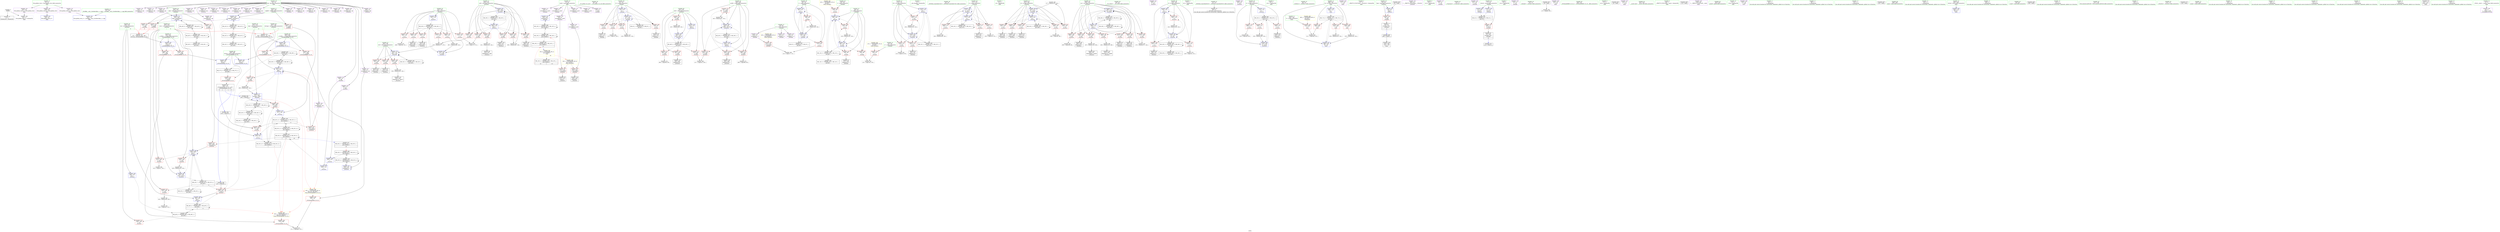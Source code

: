 digraph "SVFG" {
	label="SVFG";

	Node0x557e0e533ac0 [shape=record,color=grey,label="{NodeID: 0\nNullPtr}"];
	Node0x557e0e533ac0 -> Node0x557e0e55ad70[style=solid];
	Node0x557e0e533ac0 -> Node0x557e0e5669d0[style=solid];
	Node0x557e0e58eb20 [shape=record,color=black,label="{NodeID: 443\nMR_38V_2 = PHI(MR_38V_3, MR_38V_1, )\npts\{192 \}\n}"];
	Node0x557e0e58eb20 -> Node0x557e0e565e40[style=dashed];
	Node0x557e0e58eb20 -> Node0x557e0e589810[style=dashed];
	Node0x557e0e58eb20 -> Node0x557e0e58eb20[style=dashed];
	Node0x557e0e56cff0 [shape=record,color=grey,label="{NodeID: 360\n279 = Binary(277, 278, )\n}"];
	Node0x557e0e56cff0 -> Node0x557e0e567d80[style=solid];
	Node0x557e0e568330 [shape=record,color=blue,label="{NodeID: 277\n197\<--363\nref.tmp\<--add77\n_Z5solvev\n|{|<s2>7}}"];
	Node0x557e0e568330 -> Node0x557e0e55ddc0[style=dashed];
	Node0x557e0e568330 -> Node0x557e0e594020[style=dashed];
	Node0x557e0e568330:s2 -> Node0x557e0e599ec0[style=dashed,color=red];
	Node0x557e0e55c080 [shape=record,color=red,label="{NodeID: 194\n300\<--185\n\<--b32\n_Z5solvev\n}"];
	Node0x557e0e55c080 -> Node0x557e0e55ba00[style=solid];
	Node0x557e0e559270 [shape=record,color=purple,label="{NodeID: 111\n135\<--8\narrayidx12\<--used\n_Z4readv\n}"];
	Node0x557e0e557420 [shape=record,color=green,label="{NodeID: 28\n38\<--39\n__cxx_global_var_init\<--__cxx_global_var_init_field_insensitive\n}"];
	Node0x557e0e562450 [shape=record,color=grey,label="{NodeID: 388\n113 = cmp(112, 98, )\n}"];
	Node0x557e0e55d740 [shape=record,color=red,label="{NodeID: 222\n441\<--203\n\<--cur96\n_Z5solvev\n}"];
	Node0x557e0e55d740 -> Node0x557e0e56d470[style=solid];
	Node0x557e0e55f1f0 [shape=record,color=purple,label="{NodeID: 139\n407\<--13\narrayidx104\<--dp\n_Z5solvev\n}"];
	Node0x557e0e559ce0 [shape=record,color=green,label="{NodeID: 56\n193\<--194\nndp\<--ndp_field_insensitive\n_Z5solvev\n}"];
	Node0x557e0e559ce0 -> Node0x557e0e55cd80[style=solid];
	Node0x557e0e559ce0 -> Node0x557e0e55ce50[style=solid];
	Node0x557e0e559ce0 -> Node0x557e0e5680c0[style=solid];
	Node0x557e0e599ec0 [shape=record,color=yellow,style=double,label="{NodeID: 499\n65V_1 = ENCHI(MR_65V_0)\npts\{192 198 206 \}\nFun[_ZSt3minIiERKT_S2_S2_]}"];
	Node0x557e0e599ec0 -> Node0x557e0e566320[style=dashed];
	Node0x557e0e566d40 [shape=record,color=blue,label="{NodeID: 250\n83\<--110\ni\<--\n_Z4readv\n}"];
	Node0x557e0e566d40 -> Node0x557e0e560530[style=dashed];
	Node0x557e0e566d40 -> Node0x557e0e560600[style=dashed];
	Node0x557e0e566d40 -> Node0x557e0e566d40[style=dashed];
	Node0x557e0e566d40 -> Node0x557e0e567080[style=dashed];
	Node0x557e0e566d40 -> Node0x557e0e581b10[style=dashed];
	Node0x557e0e560940 [shape=record,color=red,label="{NodeID: 167\n136\<--89\n\<--j\n_Z4readv\n}"];
	Node0x557e0e560940 -> Node0x557e0e55b2b0[style=solid];
	Node0x557e0e55b520 [shape=record,color=black,label="{NodeID: 84\n232\<--231\nidxprom10\<--\n_Z5solvev\n}"];
	Node0x557e0e54d630 [shape=record,color=green,label="{NodeID: 1\n7\<--1\n__dso_handle\<--dummyObj\nGlob }"];
	Node0x557e0e58f020 [shape=record,color=black,label="{NodeID: 444\nMR_40V_2 = PHI(MR_40V_3, MR_40V_1, )\npts\{194 \}\n}"];
	Node0x557e0e58f020 -> Node0x557e0e589d10[style=dashed];
	Node0x557e0e58f020 -> Node0x557e0e58f020[style=dashed];
	Node0x557e0e56d170 [shape=record,color=grey,label="{NodeID: 361\n424 = Binary(423, 98, )\n}"];
	Node0x557e0e56d170 -> Node0x557e0e56f0f0[style=solid];
	Node0x557e0e568400 [shape=record,color=blue,label="{NodeID: 278\n367\<--366\n\<--\n_Z5solvev\n}"];
	Node0x557e0e568400 -> Node0x557e0e580c10[style=dashed];
	Node0x557e0e55c150 [shape=record,color=red,label="{NodeID: 195\n324\<--185\n\<--b32\n_Z5solvev\n}"];
	Node0x557e0e55c150 -> Node0x557e0e558710[style=solid];
	Node0x557e0e559340 [shape=record,color=purple,label="{NodeID: 112\n138\<--8\narrayidx14\<--used\n_Z4readv\n}"];
	Node0x557e0e559340 -> Node0x557e0e566ee0[style=solid];
	Node0x557e0e557520 [shape=record,color=green,label="{NodeID: 29\n42\<--43\n_ZNSt8ios_base4InitC1Ev\<--_ZNSt8ios_base4InitC1Ev_field_insensitive\n}"];
	Node0x557e0e5625d0 [shape=record,color=grey,label="{NodeID: 389\n417 = cmp(415, 416, )\n}"];
	Node0x557e0e55d810 [shape=record,color=red,label="{NodeID: 223\n411\<--205\n\<--cres\n_Z5solvev\n}"];
	Node0x557e0e55d810 -> Node0x557e0e562150[style=solid];
	Node0x557e0e55f2c0 [shape=record,color=purple,label="{NodeID: 140\n408\<--13\narrayidx105\<--dp\n_Z5solvev\n}"];
	Node0x557e0e55f2c0 -> Node0x557e0e565db0[style=solid];
	Node0x557e0e559db0 [shape=record,color=green,label="{NodeID: 57\n195\<--196\nndp66\<--ndp66_field_insensitive\n_Z5solvev\n}"];
	Node0x557e0e559db0 -> Node0x557e0e55cf20[style=solid];
	Node0x557e0e559db0 -> Node0x557e0e55cff0[style=solid];
	Node0x557e0e559db0 -> Node0x557e0e568260[style=solid];
	Node0x557e0e566e10 [shape=record,color=blue,label="{NodeID: 251\n89\<--126\nj\<--\n_Z4readv\n}"];
	Node0x557e0e566e10 -> Node0x557e0e560870[style=dashed];
	Node0x557e0e566e10 -> Node0x557e0e560940[style=dashed];
	Node0x557e0e566e10 -> Node0x557e0e560a10[style=dashed];
	Node0x557e0e566e10 -> Node0x557e0e566e10[style=dashed];
	Node0x557e0e566e10 -> Node0x557e0e566fb0[style=dashed];
	Node0x557e0e566e10 -> Node0x557e0e583410[style=dashed];
	Node0x557e0e560a10 [shape=record,color=red,label="{NodeID: 168\n142\<--89\n\<--j\n_Z4readv\n}"];
	Node0x557e0e560a10 -> Node0x557e0e56c3f0[style=solid];
	Node0x557e0e55b5f0 [shape=record,color=black,label="{NodeID: 85\n235\<--234\nidxprom12\<--\n_Z5solvev\n}"];
	Node0x557e0e53a790 [shape=record,color=green,label="{NodeID: 2\n11\<--1\n.str\<--dummyObj\nGlob }"];
	Node0x557e0e58f520 [shape=record,color=black,label="{NodeID: 445\nMR_42V_2 = PHI(MR_42V_3, MR_42V_1, )\npts\{196 \}\n}"];
	Node0x557e0e58f520 -> Node0x557e0e58a210[style=dashed];
	Node0x557e0e58f520 -> Node0x557e0e58f520[style=dashed];
	Node0x557e0e56d2f0 [shape=record,color=grey,label="{NodeID: 362\n377 = Binary(376, 144, )\n}"];
	Node0x557e0e56d2f0 -> Node0x557e0e5685a0[style=solid];
	Node0x557e0e5684d0 [shape=record,color=blue,label="{NodeID: 279\n189\<--372\ncur\<--inc81\n_Z5solvev\n}"];
	Node0x557e0e5684d0 -> Node0x557e0e55c700[style=dashed];
	Node0x557e0e5684d0 -> Node0x557e0e55c7d0[style=dashed];
	Node0x557e0e5684d0 -> Node0x557e0e55c8a0[style=dashed];
	Node0x557e0e5684d0 -> Node0x557e0e55c970[style=dashed];
	Node0x557e0e5684d0 -> Node0x557e0e55ca40[style=dashed];
	Node0x557e0e5684d0 -> Node0x557e0e55cb10[style=dashed];
	Node0x557e0e5684d0 -> Node0x557e0e55cbe0[style=dashed];
	Node0x557e0e5684d0 -> Node0x557e0e5684d0[style=dashed];
	Node0x557e0e5684d0 -> Node0x557e0e589310[style=dashed];
	Node0x557e0e55c220 [shape=record,color=red,label="{NodeID: 196\n353\<--185\n\<--b32\n_Z5solvev\n}"];
	Node0x557e0e55c220 -> Node0x557e0e56da70[style=solid];
	Node0x557e0e559410 [shape=record,color=purple,label="{NodeID: 113\n307\<--8\narrayidx48\<--used\n_Z5solvev\n}"];
	Node0x557e0e557620 [shape=record,color=green,label="{NodeID: 30\n48\<--49\n__cxa_atexit\<--__cxa_atexit_field_insensitive\n}"];
	Node0x557e0e562750 [shape=record,color=grey,label="{NodeID: 390\n122 = cmp(117, 121, )\n}"];
	Node0x557e0e55d8e0 [shape=record,color=red,label="{NodeID: 224\n419\<--205\n\<--cres\n_Z5solvev\n}"];
	Node0x557e0e55d8e0 -> Node0x557e0e56ce70[style=solid];
	Node0x557e0e55f390 [shape=record,color=purple,label="{NodeID: 141\n428\<--17\n\<--.str.1\n_Z5solvev\n}"];
	Node0x557e0e559e80 [shape=record,color=green,label="{NodeID: 58\n197\<--198\nref.tmp\<--ref.tmp_field_insensitive\n_Z5solvev\n|{|<s1>7}}"];
	Node0x557e0e559e80 -> Node0x557e0e568330[style=solid];
	Node0x557e0e559e80:s1 -> Node0x557e0e5ba420[style=solid,color=red];
	Node0x557e0e566ee0 [shape=record,color=blue,label="{NodeID: 252\n138\<--140\narrayidx14\<--\n_Z4readv\n}"];
	Node0x557e0e566ee0 -> Node0x557e0e596820[style=dashed];
	Node0x557e0e560ae0 [shape=record,color=red,label="{NodeID: 169\n121\<--120\n\<--arrayidx4\n_Z4readv\n}"];
	Node0x557e0e560ae0 -> Node0x557e0e562750[style=solid];
	Node0x557e0e55b6c0 [shape=record,color=black,label="{NodeID: 86\n238\<--237\nidxprom14\<--\n_Z5solvev\n}"];
	Node0x557e0e52ebd0 [shape=record,color=green,label="{NodeID: 3\n17\<--1\n.str.1\<--dummyObj\nGlob }"];
	Node0x557e0e58fa20 [shape=record,color=black,label="{NodeID: 446\nMR_44V_2 = PHI(MR_44V_3, MR_44V_1, )\npts\{198 \}\n}"];
	Node0x557e0e58fa20 -> Node0x557e0e565e40[style=dashed];
	Node0x557e0e58fa20 -> Node0x557e0e58a710[style=dashed];
	Node0x557e0e58fa20 -> Node0x557e0e58fa20[style=dashed];
	Node0x557e0e56d470 [shape=record,color=grey,label="{NodeID: 363\n442 = Binary(441, 144, )\n}"];
	Node0x557e0e56d470 -> Node0x557e0e568cf0[style=solid];
	Node0x557e0e5685a0 [shape=record,color=blue,label="{NodeID: 280\n187\<--377\nst\<--inc84\n_Z5solvev\n}"];
	Node0x557e0e5685a0 -> Node0x557e0e55c2f0[style=dashed];
	Node0x557e0e5685a0 -> Node0x557e0e55c3c0[style=dashed];
	Node0x557e0e5685a0 -> Node0x557e0e55c490[style=dashed];
	Node0x557e0e5685a0 -> Node0x557e0e55c560[style=dashed];
	Node0x557e0e5685a0 -> Node0x557e0e55c630[style=dashed];
	Node0x557e0e5685a0 -> Node0x557e0e567e50[style=dashed];
	Node0x557e0e5685a0 -> Node0x557e0e5685a0[style=dashed];
	Node0x557e0e5685a0 -> Node0x557e0e57ebf0[style=dashed];
	Node0x557e0e55c2f0 [shape=record,color=red,label="{NodeID: 197\n283\<--187\n\<--st\n_Z5solvev\n}"];
	Node0x557e0e55c2f0 -> Node0x557e0e56f270[style=solid];
	Node0x557e0e5594e0 [shape=record,color=purple,label="{NodeID: 114\n310\<--8\narrayidx50\<--used\n_Z5solvev\n}"];
	Node0x557e0e5594e0 -> Node0x557e0e55db50[style=solid];
	Node0x557e0e557720 [shape=record,color=green,label="{NodeID: 31\n47\<--53\n_ZNSt8ios_base4InitD1Ev\<--_ZNSt8ios_base4InitD1Ev_field_insensitive\n}"];
	Node0x557e0e557720 -> Node0x557e0e55ae70[style=solid];
	Node0x557e0e5628d0 [shape=record,color=grey,label="{NodeID: 391\n131 = cmp(129, 130, )\n}"];
	Node0x557e0e55d9b0 [shape=record,color=red,label="{NodeID: 225\n423\<--205\n\<--cres\n_Z5solvev\n}"];
	Node0x557e0e55d9b0 -> Node0x557e0e56d170[style=solid];
	Node0x557e0e55f460 [shape=record,color=purple,label="{NodeID: 142\n429\<--19\n\<--.str.2\n_Z5solvev\n}"];
	Node0x557e0e559f50 [shape=record,color=green,label="{NodeID: 59\n199\<--200\nres\<--res_field_insensitive\n_Z5solvev\n|{|<s3>9}}"];
	Node0x557e0e559f50 -> Node0x557e0e55d0c0[style=solid];
	Node0x557e0e559f50 -> Node0x557e0e568810[style=solid];
	Node0x557e0e559f50 -> Node0x557e0e568c20[style=solid];
	Node0x557e0e559f50:s3 -> Node0x557e0e5ba0b0[style=solid,color=red];
	Node0x557e0e566fb0 [shape=record,color=blue,label="{NodeID: 253\n89\<--143\nj\<--inc\n_Z4readv\n}"];
	Node0x557e0e566fb0 -> Node0x557e0e560870[style=dashed];
	Node0x557e0e566fb0 -> Node0x557e0e560940[style=dashed];
	Node0x557e0e566fb0 -> Node0x557e0e560a10[style=dashed];
	Node0x557e0e566fb0 -> Node0x557e0e566e10[style=dashed];
	Node0x557e0e566fb0 -> Node0x557e0e566fb0[style=dashed];
	Node0x557e0e566fb0 -> Node0x557e0e583410[style=dashed];
	Node0x557e0e560bb0 [shape=record,color=red,label="{NodeID: 170\n209\<--173\n\<--it\n_Z5solvev\n}"];
	Node0x557e0e560bb0 -> Node0x557e0e56edf0[style=solid];
	Node0x557e0e55b790 [shape=record,color=black,label="{NodeID: 87\n292\<--291\nidxprom39\<--\n_Z5solvev\n}"];
	Node0x557e0e52ec60 [shape=record,color=green,label="{NodeID: 4\n19\<--1\n.str.2\<--dummyObj\nGlob }"];
	Node0x557e0e58ff20 [shape=record,color=black,label="{NodeID: 447\nMR_55V_9 = PHI(MR_55V_10, MR_55V_8, )\npts\{160000 \}\n|{|<s4>9|<s5>18}}"];
	Node0x557e0e58ff20 -> Node0x557e0e565db0[style=dashed];
	Node0x557e0e58ff20 -> Node0x557e0e565e40[style=dashed];
	Node0x557e0e58ff20 -> Node0x557e0e58ac10[style=dashed];
	Node0x557e0e58ff20 -> Node0x557e0e58ff20[style=dashed];
	Node0x557e0e58ff20:s4 -> Node0x557e0e599db0[style=dashed,color=red];
	Node0x557e0e58ff20:s5 -> Node0x557e0e593120[style=dashed,color=blue];
	Node0x557e0e56d5f0 [shape=record,color=grey,label="{NodeID: 364\n363 = Binary(362, 144, )\n}"];
	Node0x557e0e56d5f0 -> Node0x557e0e568330[style=solid];
	Node0x557e0e568670 [shape=record,color=blue,label="{NodeID: 281\n183\<--382\na28\<--inc87\n_Z5solvev\n}"];
	Node0x557e0e568670 -> Node0x557e0e561a50[style=dashed];
	Node0x557e0e568670 -> Node0x557e0e561b20[style=dashed];
	Node0x557e0e568670 -> Node0x557e0e561bf0[style=dashed];
	Node0x557e0e568670 -> Node0x557e0e561cc0[style=dashed];
	Node0x557e0e568670 -> Node0x557e0e55bee0[style=dashed];
	Node0x557e0e568670 -> Node0x557e0e55bfb0[style=dashed];
	Node0x557e0e568670 -> Node0x557e0e568670[style=dashed];
	Node0x557e0e568670 -> Node0x557e0e57ea10[style=dashed];
	Node0x557e0e55c3c0 [shape=record,color=red,label="{NodeID: 198\n291\<--187\n\<--st\n_Z5solvev\n}"];
	Node0x557e0e55c3c0 -> Node0x557e0e55b790[style=solid];
	Node0x557e0e5595b0 [shape=record,color=purple,label="{NodeID: 115\n339\<--8\narrayidx61\<--used\n_Z5solvev\n}"];
	Node0x557e0e557820 [shape=record,color=green,label="{NodeID: 32\n60\<--61\n_Z5rdtscv\<--_Z5rdtscv_field_insensitive\n}"];
	Node0x557e0e59e070 [shape=record,color=yellow,style=double,label="{NodeID: 558\n16V_3 = CSCHI(MR_16V_2)\npts\{100000 \}\nCS[]|{|<s1>18}}"];
	Node0x557e0e59e070 -> Node0x557e0e592c20[style=dashed];
	Node0x557e0e59e070:s1 -> Node0x557e0e599540[style=dashed,color=red];
	Node0x557e0e562a50 [shape=record,color=grey,label="{NodeID: 392\n511 = cmp(509, 510, )\n}"];
	Node0x557e0e55da80 [shape=record,color=red,label="{NodeID: 226\n303\<--302\n\<--arrayidx46\n_Z5solvev\n}"];
	Node0x557e0e55da80 -> Node0x557e0e567ff0[style=solid];
	Node0x557e0e55f530 [shape=record,color=purple,label="{NodeID: 143\n517\<--19\n\<--.str.2\nmain\n}"];
	Node0x557e0e55a020 [shape=record,color=green,label="{NodeID: 60\n201\<--202\nst92\<--st92_field_insensitive\n_Z5solvev\n}"];
	Node0x557e0e55a020 -> Node0x557e0e55d190[style=solid];
	Node0x557e0e55a020 -> Node0x557e0e55d260[style=solid];
	Node0x557e0e55a020 -> Node0x557e0e55d330[style=solid];
	Node0x557e0e55a020 -> Node0x557e0e55d400[style=solid];
	Node0x557e0e55a020 -> Node0x557e0e5688e0[style=solid];
	Node0x557e0e55a020 -> Node0x557e0e568dc0[style=solid];
	Node0x557e0e567080 [shape=record,color=blue,label="{NodeID: 254\n83\<--149\ni\<--inc16\n_Z4readv\n}"];
	Node0x557e0e567080 -> Node0x557e0e560530[style=dashed];
	Node0x557e0e567080 -> Node0x557e0e560600[style=dashed];
	Node0x557e0e567080 -> Node0x557e0e566d40[style=dashed];
	Node0x557e0e567080 -> Node0x557e0e567080[style=dashed];
	Node0x557e0e567080 -> Node0x557e0e581b10[style=dashed];
	Node0x557e0e560c80 [shape=record,color=red,label="{NodeID: 171\n228\<--173\n\<--it\n_Z5solvev\n}"];
	Node0x557e0e560c80 -> Node0x557e0e55b450[style=solid];
	Node0x557e0e55b860 [shape=record,color=black,label="{NodeID: 88\n295\<--294\nidxprom41\<--\n_Z5solvev\n}"];
	Node0x557e0e52ecf0 [shape=record,color=green,label="{NodeID: 5\n21\<--1\n__PRETTY_FUNCTION__._Z5solvev\<--dummyObj\nGlob }"];
	Node0x557e0e56d770 [shape=record,color=grey,label="{NodeID: 365\n447 = Binary(446, 144, )\n}"];
	Node0x557e0e56d770 -> Node0x557e0e568dc0[style=solid];
	Node0x557e0e568740 [shape=record,color=blue,label="{NodeID: 282\n181\<--387\ns\<--inc90\n_Z5solvev\n}"];
	Node0x557e0e568740 -> Node0x557e0e57e510[style=dashed];
	Node0x557e0e55c490 [shape=record,color=red,label="{NodeID: 199\n314\<--187\n\<--st\n_Z5solvev\n}"];
	Node0x557e0e55c490 -> Node0x557e0e55bd40[style=solid];
	Node0x557e0e55df40 [shape=record,color=purple,label="{NodeID: 116\n342\<--8\narrayidx63\<--used\n_Z5solvev\n}"];
	Node0x557e0e55df40 -> Node0x557e0e55dcf0[style=solid];
	Node0x557e0e557920 [shape=record,color=green,label="{NodeID: 33\n63\<--64\ntmp\<--tmp_field_insensitive\n_Z5rdtscv\n}"];
	Node0x557e0e557920 -> Node0x557e0e560050[style=solid];
	Node0x557e0e557920 -> Node0x557e0e566ad0[style=solid];
	Node0x557e0e55db50 [shape=record,color=red,label="{NodeID: 227\n311\<--310\n\<--arrayidx50\n_Z5solvev\n}"];
	Node0x557e0e55db50 -> Node0x557e0e55bc70[style=solid];
	Node0x557e0e55f600 [shape=record,color=purple,label="{NodeID: 144\n430\<--21\n\<--__PRETTY_FUNCTION__._Z5solvev\n_Z5solvev\n}"];
	Node0x557e0e55a0f0 [shape=record,color=green,label="{NodeID: 61\n203\<--204\ncur96\<--cur96_field_insensitive\n_Z5solvev\n}"];
	Node0x557e0e55a0f0 -> Node0x557e0e55d4d0[style=solid];
	Node0x557e0e55a0f0 -> Node0x557e0e55d5a0[style=solid];
	Node0x557e0e55a0f0 -> Node0x557e0e55d670[style=solid];
	Node0x557e0e55a0f0 -> Node0x557e0e55d740[style=solid];
	Node0x557e0e55a0f0 -> Node0x557e0e5689b0[style=solid];
	Node0x557e0e55a0f0 -> Node0x557e0e568cf0[style=solid];
	Node0x557e0e567150 [shape=record,color=blue,label="{NodeID: 255\n81\<--154\nit\<--inc19\n_Z4readv\n}"];
	Node0x557e0e567150 -> Node0x557e0e5601f0[style=dashed];
	Node0x557e0e567150 -> Node0x557e0e5602c0[style=dashed];
	Node0x557e0e567150 -> Node0x557e0e560390[style=dashed];
	Node0x557e0e567150 -> Node0x557e0e560460[style=dashed];
	Node0x557e0e567150 -> Node0x557e0e567150[style=dashed];
	Node0x557e0e567150 -> Node0x557e0e581610[style=dashed];
	Node0x557e0e560d50 [shape=record,color=red,label="{NodeID: 172\n258\<--173\n\<--it\n_Z5solvev\n}"];
	Node0x557e0e560d50 -> Node0x557e0e56d8f0[style=solid];
	Node0x557e0e55b930 [shape=record,color=black,label="{NodeID: 89\n298\<--297\nidxprom43\<--\n_Z5solvev\n}"];
	Node0x557e0e52ed80 [shape=record,color=green,label="{NodeID: 6\n23\<--1\n.str.3\<--dummyObj\nGlob }"];
	Node0x557e0e56d8f0 [shape=record,color=grey,label="{NodeID: 366\n259 = Binary(258, 144, )\n}"];
	Node0x557e0e56d8f0 -> Node0x557e0e567970[style=solid];
	Node0x557e0e568810 [shape=record,color=blue,label="{NodeID: 283\n199\<--241\nres\<--\n_Z5solvev\n}"];
	Node0x557e0e568810 -> Node0x557e0e583e10[style=dashed];
	Node0x557e0e55c560 [shape=record,color=red,label="{NodeID: 200\n346\<--187\n\<--st\n_Z5solvev\n}"];
	Node0x557e0e55c560 -> Node0x557e0e558a50[style=solid];
	Node0x557e0e55e010 [shape=record,color=purple,label="{NodeID: 117\n93\<--11\n\<--.str\n_Z4readv\n}"];
	Node0x557e0e5579f0 [shape=record,color=green,label="{NodeID: 34\n70\<--71\n_Z7precalcv\<--_Z7precalcv_field_insensitive\n}"];
	Node0x557e0e5b9290 [shape=record,color=black,label="{NodeID: 560\n65 = PHI()\n}"];
	Node0x557e0e5b9290 -> Node0x557e0e566ad0[style=solid];
	Node0x557e0e55dc20 [shape=record,color=red,label="{NodeID: 228\n332\<--329\n\<--call\n_Z5solvev\n}"];
	Node0x557e0e55dc20 -> Node0x557e0e568190[style=solid];
	Node0x557e0e55f6d0 [shape=record,color=purple,label="{NodeID: 145\n451\<--23\n\<--.str.3\n_Z5solvev\n}"];
	Node0x557e0e55a1c0 [shape=record,color=green,label="{NodeID: 62\n205\<--206\ncres\<--cres_field_insensitive\n_Z5solvev\n|{|<s5>9}}"];
	Node0x557e0e55a1c0 -> Node0x557e0e55d810[style=solid];
	Node0x557e0e55a1c0 -> Node0x557e0e55d8e0[style=solid];
	Node0x557e0e55a1c0 -> Node0x557e0e55d9b0[style=solid];
	Node0x557e0e55a1c0 -> Node0x557e0e568a80[style=solid];
	Node0x557e0e55a1c0 -> Node0x557e0e568b50[style=solid];
	Node0x557e0e55a1c0:s5 -> Node0x557e0e5ba420[style=solid,color=red];
	Node0x557e0e59a430 [shape=record,color=yellow,style=double,label="{NodeID: 505\n10V_1 = ENCHI(MR_10V_0)\npts\{86 \}\nFun[_Z4readv]}"];
	Node0x557e0e59a430 -> Node0x557e0e5606d0[style=dashed];
	Node0x557e0e567220 [shape=record,color=blue,label="{NodeID: 256\n77\<--158\nretval\<--\n_Z4readv\n}"];
	Node0x557e0e567220 -> Node0x557e0e581110[style=dashed];
	Node0x557e0e560e20 [shape=record,color=red,label="{NodeID: 173\n214\<--175\n\<--it2\n_Z5solvev\n}"];
	Node0x557e0e560e20 -> Node0x557e0e56ef70[style=solid];
	Node0x557e0e55ba00 [shape=record,color=black,label="{NodeID: 90\n301\<--300\nidxprom45\<--\n_Z5solvev\n}"];
	Node0x557e0e52ee10 [shape=record,color=green,label="{NodeID: 7\n25\<--1\n.str.4\<--dummyObj\nGlob }"];
	Node0x557e0e590e20 [shape=record,color=black,label="{NodeID: 450\nMR_55V_4 = PHI(MR_55V_5, MR_55V_3, )\npts\{160000 \}\n}"];
	Node0x557e0e590e20 -> Node0x557e0e567630[style=dashed];
	Node0x557e0e590e20 -> Node0x557e0e590e20[style=dashed];
	Node0x557e0e590e20 -> Node0x557e0e595e20[style=dashed];
	Node0x557e0e56da70 [shape=record,color=grey,label="{NodeID: 367\n354 = Binary(353, 144, )\n}"];
	Node0x557e0e56da70 -> Node0x557e0e558bf0[style=solid];
	Node0x557e0e5688e0 [shape=record,color=blue,label="{NodeID: 284\n201\<--110\nst92\<--\n_Z5solvev\n}"];
	Node0x557e0e5688e0 -> Node0x557e0e584310[style=dashed];
	Node0x557e0e55c630 [shape=record,color=red,label="{NodeID: 201\n376\<--187\n\<--st\n_Z5solvev\n}"];
	Node0x557e0e55c630 -> Node0x557e0e56d2f0[style=solid];
	Node0x557e0e55e0e0 [shape=record,color=purple,label="{NodeID: 118\n124\<--11\n\<--.str\n_Z4readv\n}"];
	Node0x557e0e557af0 [shape=record,color=green,label="{NodeID: 35\n74\<--75\n_Z4readv\<--_Z4readv_field_insensitive\n}"];
	Node0x557e0e5b93f0 [shape=record,color=black,label="{NodeID: 561\n94 = PHI()\n}"];
	Node0x557e0e5b93f0 -> Node0x557e0e561e50[style=solid];
	Node0x557e0e55dcf0 [shape=record,color=red,label="{NodeID: 229\n343\<--342\n\<--arrayidx63\n_Z5solvev\n}"];
	Node0x557e0e55dcf0 -> Node0x557e0e558980[style=solid];
	Node0x557e0e55f7a0 [shape=record,color=purple,label="{NodeID: 146\n505\<--25\n\<--.str.4\nmain\n}"];
	Node0x557e0e55a290 [shape=record,color=green,label="{NodeID: 63\n330\<--331\n_ZSt3minIiERKT_S2_S2_\<--_ZSt3minIiERKT_S2_S2__field_insensitive\n}"];
	Node0x557e0e59a510 [shape=record,color=yellow,style=double,label="{NodeID: 506\n12V_1 = ENCHI(MR_12V_0)\npts\{88 \}\nFun[_Z4readv]}"];
	Node0x557e0e59a510 -> Node0x557e0e5607a0[style=dashed];
	Node0x557e0e5672f0 [shape=record,color=blue,label="{NodeID: 257\n173\<--110\nit\<--\n_Z5solvev\n}"];
	Node0x557e0e5672f0 -> Node0x557e0e594a20[style=dashed];
	Node0x557e0e560ef0 [shape=record,color=red,label="{NodeID: 174\n231\<--175\n\<--it2\n_Z5solvev\n}"];
	Node0x557e0e560ef0 -> Node0x557e0e55b520[style=solid];
	Node0x557e0e55bad0 [shape=record,color=black,label="{NodeID: 91\n306\<--305\nidxprom47\<--\n_Z5solvev\n}"];
	Node0x557e0e52eea0 [shape=record,color=green,label="{NodeID: 8\n27\<--1\n.str.5\<--dummyObj\nGlob }"];
	Node0x557e0e56dbf0 [shape=record,color=grey,label="{NodeID: 368\n249 = Binary(248, 144, )\n}"];
	Node0x557e0e56dbf0 -> Node0x557e0e5677d0[style=solid];
	Node0x557e0e5689b0 [shape=record,color=blue,label="{NodeID: 285\n203\<--110\ncur96\<--\n_Z5solvev\n}"];
	Node0x557e0e5689b0 -> Node0x557e0e55d4d0[style=dashed];
	Node0x557e0e5689b0 -> Node0x557e0e55d5a0[style=dashed];
	Node0x557e0e5689b0 -> Node0x557e0e55d670[style=dashed];
	Node0x557e0e5689b0 -> Node0x557e0e55d740[style=dashed];
	Node0x557e0e5689b0 -> Node0x557e0e568cf0[style=dashed];
	Node0x557e0e5689b0 -> Node0x557e0e584810[style=dashed];
	Node0x557e0e55c700 [shape=record,color=red,label="{NodeID: 202\n288\<--189\n\<--cur\n_Z5solvev\n}"];
	Node0x557e0e55c700 -> Node0x557e0e5622d0[style=solid];
	Node0x557e0e55e1b0 [shape=record,color=purple,label="{NodeID: 119\n230\<--13\narrayidx\<--dp\n_Z5solvev\n}"];
	Node0x557e0e557bf0 [shape=record,color=green,label="{NodeID: 36\n77\<--78\nretval\<--retval_field_insensitive\n_Z4readv\n}"];
	Node0x557e0e557bf0 -> Node0x557e0e560120[style=solid];
	Node0x557e0e557bf0 -> Node0x557e0e566ba0[style=solid];
	Node0x557e0e557bf0 -> Node0x557e0e567220[style=solid];
	Node0x557e0e5b94f0 [shape=record,color=black,label="{NodeID: 562\n45 = PHI()\n}"];
	Node0x557e0e55ddc0 [shape=record,color=red,label="{NodeID: 230\n366\<--365\n\<--call78\n_Z5solvev\n}"];
	Node0x557e0e55ddc0 -> Node0x557e0e568400[style=solid];
	Node0x557e0e55f870 [shape=record,color=purple,label="{NodeID: 147\n516\<--27\n\<--.str.5\nmain\n}"];
	Node0x557e0e55a390 [shape=record,color=green,label="{NodeID: 64\n433\<--434\n__assert_fail\<--__assert_fail_field_insensitive\n}"];
	Node0x557e0e5673c0 [shape=record,color=blue,label="{NodeID: 258\n175\<--110\nit2\<--\n_Z5solvev\n}"];
	Node0x557e0e5673c0 -> Node0x557e0e560e20[style=dashed];
	Node0x557e0e5673c0 -> Node0x557e0e560ef0[style=dashed];
	Node0x557e0e5673c0 -> Node0x557e0e560fc0[style=dashed];
	Node0x557e0e5673c0 -> Node0x557e0e5678a0[style=dashed];
	Node0x557e0e5673c0 -> Node0x557e0e594f20[style=dashed];
	Node0x557e0e560fc0 [shape=record,color=red,label="{NodeID: 175\n253\<--175\n\<--it2\n_Z5solvev\n}"];
	Node0x557e0e560fc0 -> Node0x557e0e56def0[style=solid];
	Node0x557e0e55bba0 [shape=record,color=black,label="{NodeID: 92\n309\<--308\nidxprom49\<--\n_Z5solvev\n}"];
	Node0x557e0e52ef30 [shape=record,color=green,label="{NodeID: 9\n29\<--1\n__PRETTY_FUNCTION__.main\<--dummyObj\nGlob }"];
	Node0x557e0e56dd70 [shape=record,color=grey,label="{NodeID: 369\n350 = Binary(144, 349, )\n}"];
	Node0x557e0e56dd70 -> Node0x557e0e558b20[style=solid];
	Node0x557e0e568a80 [shape=record,color=blue,label="{NodeID: 286\n205\<--409\ncres\<--\n_Z5solvev\n}"];
	Node0x557e0e568a80 -> Node0x557e0e55d810[style=dashed];
	Node0x557e0e568a80 -> Node0x557e0e55d8e0[style=dashed];
	Node0x557e0e568a80 -> Node0x557e0e568a80[style=dashed];
	Node0x557e0e568a80 -> Node0x557e0e568b50[style=dashed];
	Node0x557e0e568a80 -> Node0x557e0e584d10[style=dashed];
	Node0x557e0e568a80 -> Node0x557e0e58c510[style=dashed];
	Node0x557e0e55c7d0 [shape=record,color=red,label="{NodeID: 203\n294\<--189\n\<--cur\n_Z5solvev\n}"];
	Node0x557e0e55c7d0 -> Node0x557e0e55b860[style=solid];
	Node0x557e0e55e280 [shape=record,color=purple,label="{NodeID: 120\n233\<--13\narrayidx11\<--dp\n_Z5solvev\n}"];
	Node0x557e0e557cc0 [shape=record,color=green,label="{NodeID: 37\n79\<--80\nn\<--n_field_insensitive\n_Z4readv\n}"];
	Node0x557e0e557cc0 -> Node0x557e0e55fde0[style=solid];
	Node0x557e0e557cc0 -> Node0x557e0e55feb0[style=solid];
	Node0x557e0e557cc0 -> Node0x557e0e55ff80[style=solid];
	Node0x557e0e5b95c0 [shape=record,color=black,label="{NodeID: 563\n125 = PHI()\n}"];
	Node0x557e0e565db0 [shape=record,color=red,label="{NodeID: 231\n409\<--408\n\<--arrayidx105\n_Z5solvev\n}"];
	Node0x557e0e565db0 -> Node0x557e0e568a80[style=solid];
	Node0x557e0e55f940 [shape=record,color=purple,label="{NodeID: 148\n518\<--29\n\<--__PRETTY_FUNCTION__.main\nmain\n}"];
	Node0x557e0e55a490 [shape=record,color=green,label="{NodeID: 65\n453\<--454\nprintf\<--printf_field_insensitive\n}"];
	Node0x557e0e567490 [shape=record,color=blue,label="{NodeID: 259\n177\<--110\na\<--\n_Z5solvev\n}"];
	Node0x557e0e567490 -> Node0x557e0e561090[style=dashed];
	Node0x557e0e567490 -> Node0x557e0e561160[style=dashed];
	Node0x557e0e567490 -> Node0x557e0e561230[style=dashed];
	Node0x557e0e567490 -> Node0x557e0e567490[style=dashed];
	Node0x557e0e567490 -> Node0x557e0e5677d0[style=dashed];
	Node0x557e0e567490 -> Node0x557e0e595420[style=dashed];
	Node0x557e0e561090 [shape=record,color=red,label="{NodeID: 176\n219\<--177\n\<--a\n_Z5solvev\n}"];
	Node0x557e0e561090 -> Node0x557e0e56e970[style=solid];
	Node0x557e0e55bc70 [shape=record,color=black,label="{NodeID: 93\n312\<--311\ntobool\<--\n_Z5solvev\n}"];
	Node0x557e0e52efc0 [shape=record,color=green,label="{NodeID: 10\n31\<--1\n.str.6\<--dummyObj\nGlob }"];
	Node0x557e0e56def0 [shape=record,color=grey,label="{NodeID: 370\n254 = Binary(253, 144, )\n}"];
	Node0x557e0e56def0 -> Node0x557e0e5678a0[style=solid];
	Node0x557e0e568b50 [shape=record,color=blue,label="{NodeID: 287\n205\<--420\ncres\<--inc111\n_Z5solvev\n}"];
	Node0x557e0e568b50 -> Node0x557e0e58c510[style=dashed];
	Node0x557e0e55c8a0 [shape=record,color=red,label="{NodeID: 204\n305\<--189\n\<--cur\n_Z5solvev\n}"];
	Node0x557e0e55c8a0 -> Node0x557e0e55bad0[style=solid];
	Node0x557e0e55e350 [shape=record,color=purple,label="{NodeID: 121\n236\<--13\narrayidx13\<--dp\n_Z5solvev\n}"];
	Node0x557e0e557d90 [shape=record,color=green,label="{NodeID: 38\n81\<--82\nit\<--it_field_insensitive\n_Z4readv\n}"];
	Node0x557e0e557d90 -> Node0x557e0e5601f0[style=solid];
	Node0x557e0e557d90 -> Node0x557e0e5602c0[style=solid];
	Node0x557e0e557d90 -> Node0x557e0e560390[style=solid];
	Node0x557e0e557d90 -> Node0x557e0e560460[style=solid];
	Node0x557e0e557d90 -> Node0x557e0e566c70[style=solid];
	Node0x557e0e557d90 -> Node0x557e0e567150[style=solid];
	Node0x557e0e5b9690 [shape=record,color=black,label="{NodeID: 564\n329 = PHI(456, )\n}"];
	Node0x557e0e5b9690 -> Node0x557e0e55dc20[style=solid];
	Node0x557e0e565e40 [shape=record,color=red,label="{NodeID: 232\n438\<--437\n\<--call114\n_Z5solvev\n}"];
	Node0x557e0e565e40 -> Node0x557e0e568c20[style=solid];
	Node0x557e0e55fa10 [shape=record,color=purple,label="{NodeID: 149\n525\<--31\n\<--.str.6\nmain\n}"];
	Node0x557e0e55a590 [shape=record,color=green,label="{NodeID: 66\n459\<--460\nretval\<--retval_field_insensitive\n_ZSt3minIiERKT_S2_S2_\n}"];
	Node0x557e0e55a590 -> Node0x557e0e565f10[style=solid];
	Node0x557e0e55a590 -> Node0x557e0e569030[style=solid];
	Node0x557e0e55a590 -> Node0x557e0e569100[style=solid];
	Node0x557e0e59a7b0 [shape=record,color=yellow,style=double,label="{NodeID: 509\n18V_1 = ENCHI(MR_18V_0)\npts\{800000 \}\nFun[_Z4readv]}"];
	Node0x557e0e59a7b0 -> Node0x557e0e560ae0[style=dashed];
	Node0x557e0e567560 [shape=record,color=blue,label="{NodeID: 260\n179\<--110\nb\<--\n_Z5solvev\n}"];
	Node0x557e0e567560 -> Node0x557e0e561300[style=dashed];
	Node0x557e0e567560 -> Node0x557e0e5613d0[style=dashed];
	Node0x557e0e567560 -> Node0x557e0e5614a0[style=dashed];
	Node0x557e0e567560 -> Node0x557e0e567560[style=dashed];
	Node0x557e0e567560 -> Node0x557e0e567700[style=dashed];
	Node0x557e0e567560 -> Node0x557e0e58bb10[style=dashed];
	Node0x557e0e561160 [shape=record,color=red,label="{NodeID: 177\n234\<--177\n\<--a\n_Z5solvev\n}"];
	Node0x557e0e561160 -> Node0x557e0e55b5f0[style=solid];
	Node0x557e0e55bd40 [shape=record,color=black,label="{NodeID: 94\n315\<--314\nidxprom51\<--\n_Z5solvev\n}"];
	Node0x557e0e52f050 [shape=record,color=green,label="{NodeID: 11\n34\<--1\n\<--dummyObj\nCan only get source location for instruction, argument, global var or function.}"];
	Node0x557e0e592220 [shape=record,color=black,label="{NodeID: 454\nMR_40V_6 = PHI(MR_40V_7, MR_40V_5, )\npts\{194 \}\n}"];
	Node0x557e0e592220 -> Node0x557e0e5680c0[style=dashed];
	Node0x557e0e592220 -> Node0x557e0e589d10[style=dashed];
	Node0x557e0e592220 -> Node0x557e0e592220[style=dashed];
	Node0x557e0e56e070 [shape=record,color=grey,label="{NodeID: 371\n530 = Binary(529, 144, )\n}"];
	Node0x557e0e56e070 -> Node0x557e0e569370[style=solid];
	Node0x557e0e568c20 [shape=record,color=blue,label="{NodeID: 288\n199\<--438\nres\<--\n_Z5solvev\n}"];
	Node0x557e0e568c20 -> Node0x557e0e596d20[style=dashed];
	Node0x557e0e55c970 [shape=record,color=red,label="{NodeID: 205\n317\<--189\n\<--cur\n_Z5solvev\n}"];
	Node0x557e0e55c970 -> Node0x557e0e55be10[style=solid];
	Node0x557e0e55e420 [shape=record,color=purple,label="{NodeID: 122\n239\<--13\narrayidx15\<--dp\n_Z5solvev\n}"];
	Node0x557e0e55e420 -> Node0x557e0e567630[style=solid];
	Node0x557e0e557e60 [shape=record,color=green,label="{NodeID: 39\n83\<--84\ni\<--i_field_insensitive\n_Z4readv\n}"];
	Node0x557e0e557e60 -> Node0x557e0e560530[style=solid];
	Node0x557e0e557e60 -> Node0x557e0e560600[style=solid];
	Node0x557e0e557e60 -> Node0x557e0e566d40[style=solid];
	Node0x557e0e557e60 -> Node0x557e0e567080[style=solid];
	Node0x557e0e5b9880 [shape=record,color=black,label="{NodeID: 565\n365 = PHI(456, )\n}"];
	Node0x557e0e5b9880 -> Node0x557e0e55ddc0[style=solid];
	Node0x557e0e565f10 [shape=record,color=red,label="{NodeID: 233\n479\<--459\n\<--retval\n_ZSt3minIiERKT_S2_S2_\n}"];
	Node0x557e0e565f10 -> Node0x557e0e558f30[style=solid];
	Node0x557e0e55fae0 [shape=record,color=purple,label="{NodeID: 150\n540\<--33\nllvm.global_ctors_0\<--llvm.global_ctors\nGlob }"];
	Node0x557e0e55fae0 -> Node0x557e0e566800[style=solid];
	Node0x557e0e55a660 [shape=record,color=green,label="{NodeID: 67\n461\<--462\n__a.addr\<--__a.addr_field_insensitive\n_ZSt3minIiERKT_S2_S2_\n}"];
	Node0x557e0e55a660 -> Node0x557e0e565fe0[style=solid];
	Node0x557e0e55a660 -> Node0x557e0e5660b0[style=solid];
	Node0x557e0e55a660 -> Node0x557e0e568e90[style=solid];
	Node0x557e0e589310 [shape=record,color=black,label="{NodeID: 427\nMR_36V_4 = PHI(MR_36V_6, MR_36V_3, )\npts\{190 \}\n}"];
	Node0x557e0e589310 -> Node0x557e0e567f20[style=dashed];
	Node0x557e0e589310 -> Node0x557e0e589310[style=dashed];
	Node0x557e0e589310 -> Node0x557e0e58e650[style=dashed];
	Node0x557e0e567630 [shape=record,color=blue,label="{NodeID: 261\n239\<--241\narrayidx15\<--\n_Z5solvev\n}"];
	Node0x557e0e567630 -> Node0x557e0e567630[style=dashed];
	Node0x557e0e567630 -> Node0x557e0e590e20[style=dashed];
	Node0x557e0e561230 [shape=record,color=red,label="{NodeID: 178\n248\<--177\n\<--a\n_Z5solvev\n}"];
	Node0x557e0e561230 -> Node0x557e0e56dbf0[style=solid];
	Node0x557e0e55be10 [shape=record,color=black,label="{NodeID: 95\n318\<--317\nidxprom53\<--\n_Z5solvev\n}"];
	Node0x557e0e52f0e0 [shape=record,color=green,label="{NodeID: 12\n98\<--1\n\<--dummyObj\nCan only get source location for instruction, argument, global var or function.}"];
	Node0x557e0e592720 [shape=record,color=black,label="{NodeID: 455\nMR_55V_13 = PHI(MR_55V_16, MR_55V_12, )\npts\{160000 \}\n|{|<s3>7}}"];
	Node0x557e0e592720 -> Node0x557e0e55ddc0[style=dashed];
	Node0x557e0e592720 -> Node0x557e0e568400[style=dashed];
	Node0x557e0e592720 -> Node0x557e0e580c10[style=dashed];
	Node0x557e0e592720:s3 -> Node0x557e0e599db0[style=dashed,color=red];
	Node0x557e0e56e1f0 [shape=record,color=grey,label="{NodeID: 372\n321 = Binary(320, 144, )\n}"];
	Node0x557e0e56e1f0 -> Node0x557e0e558640[style=solid];
	Node0x557e0e568cf0 [shape=record,color=blue,label="{NodeID: 289\n203\<--442\ncur96\<--inc116\n_Z5solvev\n}"];
	Node0x557e0e568cf0 -> Node0x557e0e55d4d0[style=dashed];
	Node0x557e0e568cf0 -> Node0x557e0e55d5a0[style=dashed];
	Node0x557e0e568cf0 -> Node0x557e0e55d670[style=dashed];
	Node0x557e0e568cf0 -> Node0x557e0e55d740[style=dashed];
	Node0x557e0e568cf0 -> Node0x557e0e568cf0[style=dashed];
	Node0x557e0e568cf0 -> Node0x557e0e584810[style=dashed];
	Node0x557e0e55ca40 [shape=record,color=red,label="{NodeID: 206\n336\<--189\n\<--cur\n_Z5solvev\n}"];
	Node0x557e0e55ca40 -> Node0x557e0e56c570[style=solid];
	Node0x557e0e55e4f0 [shape=record,color=purple,label="{NodeID: 123\n262\<--13\n\<--dp\n_Z5solvev\n}"];
	Node0x557e0e55e4f0 -> Node0x557e0e567a40[style=solid];
	Node0x557e0e557f30 [shape=record,color=green,label="{NodeID: 40\n85\<--86\nl\<--l_field_insensitive\n_Z4readv\n}"];
	Node0x557e0e557f30 -> Node0x557e0e5606d0[style=solid];
	Node0x557e0e5b9980 [shape=record,color=black,label="{NodeID: 566\n437 = PHI(456, )\n}"];
	Node0x557e0e5b9980 -> Node0x557e0e565e40[style=solid];
	Node0x557e0e580c10 [shape=record,color=black,label="{NodeID: 400\nMR_55V_12 = PHI(MR_55V_14, MR_55V_11, )\npts\{160000 \}\n|{|<s5>6}}"];
	Node0x557e0e580c10 -> Node0x557e0e55da80[style=dashed];
	Node0x557e0e580c10 -> Node0x557e0e55dc20[style=dashed];
	Node0x557e0e580c10 -> Node0x557e0e568190[style=dashed];
	Node0x557e0e580c10 -> Node0x557e0e58ac10[style=dashed];
	Node0x557e0e580c10 -> Node0x557e0e592720[style=dashed];
	Node0x557e0e580c10:s5 -> Node0x557e0e599db0[style=dashed,color=red];
	Node0x557e0e565fe0 [shape=record,color=red,label="{NodeID: 234\n469\<--461\n\<--__a.addr\n_ZSt3minIiERKT_S2_S2_\n}"];
	Node0x557e0e565fe0 -> Node0x557e0e5663f0[style=solid];
	Node0x557e0e55fbe0 [shape=record,color=purple,label="{NodeID: 151\n541\<--33\nllvm.global_ctors_1\<--llvm.global_ctors\nGlob }"];
	Node0x557e0e55fbe0 -> Node0x557e0e5668d0[style=solid];
	Node0x557e0e55a730 [shape=record,color=green,label="{NodeID: 68\n463\<--464\n__b.addr\<--__b.addr_field_insensitive\n_ZSt3minIiERKT_S2_S2_\n}"];
	Node0x557e0e55a730 -> Node0x557e0e566180[style=solid];
	Node0x557e0e55a730 -> Node0x557e0e566250[style=solid];
	Node0x557e0e55a730 -> Node0x557e0e568f60[style=solid];
	Node0x557e0e589810 [shape=record,color=black,label="{NodeID: 428\nMR_38V_4 = PHI(MR_38V_5, MR_38V_3, )\npts\{192 \}\n}"];
	Node0x557e0e589810 -> Node0x557e0e567ff0[style=dashed];
	Node0x557e0e589810 -> Node0x557e0e589810[style=dashed];
	Node0x557e0e589810 -> Node0x557e0e58eb20[style=dashed];
	Node0x557e0e567700 [shape=record,color=blue,label="{NodeID: 262\n179\<--244\nb\<--inc\n_Z5solvev\n}"];
	Node0x557e0e567700 -> Node0x557e0e561300[style=dashed];
	Node0x557e0e567700 -> Node0x557e0e5613d0[style=dashed];
	Node0x557e0e567700 -> Node0x557e0e5614a0[style=dashed];
	Node0x557e0e567700 -> Node0x557e0e567560[style=dashed];
	Node0x557e0e567700 -> Node0x557e0e567700[style=dashed];
	Node0x557e0e567700 -> Node0x557e0e58bb10[style=dashed];
	Node0x557e0e561300 [shape=record,color=red,label="{NodeID: 179\n225\<--179\n\<--b\n_Z5solvev\n}"];
	Node0x557e0e561300 -> Node0x557e0e56ec70[style=solid];
	Node0x557e0e558640 [shape=record,color=black,label="{NodeID: 96\n322\<--321\nidxprom55\<--add\n_Z5solvev\n}"];
	Node0x557e0e52f170 [shape=record,color=green,label="{NodeID: 13\n101\<--1\n\<--dummyObj\nCan only get source location for instruction, argument, global var or function.}"];
	Node0x557e0e592c20 [shape=record,color=black,label="{NodeID: 456\nMR_16V_2 = PHI(MR_16V_3, MR_16V_1, )\npts\{100000 \}\n|{<s0>15|<s1>15}}"];
	Node0x557e0e592c20:s0 -> Node0x557e0e582510[style=dashed,color=red];
	Node0x557e0e592c20:s1 -> Node0x557e0e583910[style=dashed,color=red];
	Node0x557e0e56e370 [shape=record,color=grey,label="{NodeID: 373\n524 = Binary(523, 144, )\n}"];
	Node0x557e0e568dc0 [shape=record,color=blue,label="{NodeID: 290\n201\<--447\nst92\<--inc119\n_Z5solvev\n}"];
	Node0x557e0e568dc0 -> Node0x557e0e584310[style=dashed];
	Node0x557e0e55cb10 [shape=record,color=red,label="{NodeID: 207\n349\<--189\n\<--cur\n_Z5solvev\n}"];
	Node0x557e0e55cb10 -> Node0x557e0e56dd70[style=solid];
	Node0x557e0e55e5c0 [shape=record,color=purple,label="{NodeID: 124\n264\<--13\n\<--dp\n_Z5solvev\n}"];
	Node0x557e0e55e5c0 -> Node0x557e0e567b10[style=solid];
	Node0x557e0e558000 [shape=record,color=green,label="{NodeID: 41\n87\<--88\nr\<--r_field_insensitive\n_Z4readv\n}"];
	Node0x557e0e558000 -> Node0x557e0e5607a0[style=solid];
	Node0x557e0e5b9ac0 [shape=record,color=black,label="{NodeID: 567\n452 = PHI()\n}"];
	Node0x557e0e581110 [shape=record,color=black,label="{NodeID: 401\nMR_4V_3 = PHI(MR_4V_4, MR_4V_2, )\npts\{78 \}\n}"];
	Node0x557e0e581110 -> Node0x557e0e560120[style=dashed];
	Node0x557e0e5660b0 [shape=record,color=red,label="{NodeID: 235\n476\<--461\n\<--__a.addr\n_ZSt3minIiERKT_S2_S2_\n}"];
	Node0x557e0e5660b0 -> Node0x557e0e569100[style=solid];
	Node0x557e0e55fce0 [shape=record,color=purple,label="{NodeID: 152\n542\<--33\nllvm.global_ctors_2\<--llvm.global_ctors\nGlob }"];
	Node0x557e0e55fce0 -> Node0x557e0e5669d0[style=solid];
	Node0x557e0e55a800 [shape=record,color=green,label="{NodeID: 69\n489\<--490\nmain\<--main_field_insensitive\n}"];
	Node0x557e0e589d10 [shape=record,color=black,label="{NodeID: 429\nMR_40V_4 = PHI(MR_40V_5, MR_40V_3, )\npts\{194 \}\n}"];
	Node0x557e0e589d10 -> Node0x557e0e5680c0[style=dashed];
	Node0x557e0e589d10 -> Node0x557e0e589d10[style=dashed];
	Node0x557e0e589d10 -> Node0x557e0e58f020[style=dashed];
	Node0x557e0e589d10 -> Node0x557e0e592220[style=dashed];
	Node0x557e0e5677d0 [shape=record,color=blue,label="{NodeID: 263\n177\<--249\na\<--inc17\n_Z5solvev\n}"];
	Node0x557e0e5677d0 -> Node0x557e0e561090[style=dashed];
	Node0x557e0e5677d0 -> Node0x557e0e561160[style=dashed];
	Node0x557e0e5677d0 -> Node0x557e0e561230[style=dashed];
	Node0x557e0e5677d0 -> Node0x557e0e567490[style=dashed];
	Node0x557e0e5677d0 -> Node0x557e0e5677d0[style=dashed];
	Node0x557e0e5677d0 -> Node0x557e0e595420[style=dashed];
	Node0x557e0e5613d0 [shape=record,color=red,label="{NodeID: 180\n237\<--179\n\<--b\n_Z5solvev\n}"];
	Node0x557e0e5613d0 -> Node0x557e0e55b6c0[style=solid];
	Node0x557e0e558710 [shape=record,color=black,label="{NodeID: 97\n325\<--324\nidxprom57\<--\n_Z5solvev\n}"];
	Node0x557e0e52f240 [shape=record,color=green,label="{NodeID: 14\n105\<--1\n\<--dummyObj\nCan only get source location for instruction, argument, global var or function.}"];
	Node0x557e0e593120 [shape=record,color=black,label="{NodeID: 457\nMR_55V_2 = PHI(MR_55V_3, MR_55V_1, )\npts\{160000 \}\n|{<s0>18}}"];
	Node0x557e0e593120:s0 -> Node0x557e0e595e20[style=dashed,color=red];
	Node0x557e0e56e4f0 [shape=record,color=grey,label="{NodeID: 374\n394 = cmp(393, 98, )\n}"];
	Node0x557e0e568e90 [shape=record,color=blue,label="{NodeID: 291\n461\<--457\n__a.addr\<--__a\n_ZSt3minIiERKT_S2_S2_\n}"];
	Node0x557e0e568e90 -> Node0x557e0e565fe0[style=dashed];
	Node0x557e0e568e90 -> Node0x557e0e5660b0[style=dashed];
	Node0x557e0e55cbe0 [shape=record,color=red,label="{NodeID: 208\n371\<--189\n\<--cur\n_Z5solvev\n}"];
	Node0x557e0e55cbe0 -> Node0x557e0e56c870[style=solid];
	Node0x557e0e55e690 [shape=record,color=purple,label="{NodeID: 125\n293\<--13\narrayidx40\<--dp\n_Z5solvev\n}"];
	Node0x557e0e5580d0 [shape=record,color=green,label="{NodeID: 42\n89\<--90\nj\<--j_field_insensitive\n_Z4readv\n}"];
	Node0x557e0e5580d0 -> Node0x557e0e560870[style=solid];
	Node0x557e0e5580d0 -> Node0x557e0e560940[style=solid];
	Node0x557e0e5580d0 -> Node0x557e0e560a10[style=solid];
	Node0x557e0e5580d0 -> Node0x557e0e566e10[style=solid];
	Node0x557e0e5580d0 -> Node0x557e0e566fb0[style=solid];
	Node0x557e0e5b9cd0 [shape=record,color=black,label="{NodeID: 568\n499 = PHI(62, )\n}"];
	Node0x557e0e5b9cd0 -> Node0x557e0e559000[style=solid];
	Node0x557e0e581610 [shape=record,color=black,label="{NodeID: 402\nMR_6V_2 = PHI(MR_6V_4, MR_6V_1, )\npts\{82 \}\n}"];
	Node0x557e0e566180 [shape=record,color=red,label="{NodeID: 236\n467\<--463\n\<--__b.addr\n_ZSt3minIiERKT_S2_S2_\n}"];
	Node0x557e0e566180 -> Node0x557e0e566320[style=solid];
	Node0x557e0e55fde0 [shape=record,color=purple,label="{NodeID: 153\n91\<--79\narrayidx\<--n\n_Z4readv\n}"];
	Node0x557e0e55a900 [shape=record,color=green,label="{NodeID: 70\n492\<--493\nretval\<--retval_field_insensitive\nmain\n}"];
	Node0x557e0e55a900 -> Node0x557e0e5691d0[style=solid];
	Node0x557e0e58a210 [shape=record,color=black,label="{NodeID: 430\nMR_42V_4 = PHI(MR_42V_5, MR_42V_3, )\npts\{196 \}\n}"];
	Node0x557e0e58a210 -> Node0x557e0e568260[style=dashed];
	Node0x557e0e58a210 -> Node0x557e0e58a210[style=dashed];
	Node0x557e0e58a210 -> Node0x557e0e58f520[style=dashed];
	Node0x557e0e58a210 -> Node0x557e0e593b20[style=dashed];
	Node0x557e0e5678a0 [shape=record,color=blue,label="{NodeID: 264\n175\<--254\nit2\<--inc20\n_Z5solvev\n}"];
	Node0x557e0e5678a0 -> Node0x557e0e560e20[style=dashed];
	Node0x557e0e5678a0 -> Node0x557e0e560ef0[style=dashed];
	Node0x557e0e5678a0 -> Node0x557e0e560fc0[style=dashed];
	Node0x557e0e5678a0 -> Node0x557e0e5678a0[style=dashed];
	Node0x557e0e5678a0 -> Node0x557e0e594f20[style=dashed];
	Node0x557e0e5614a0 [shape=record,color=red,label="{NodeID: 181\n243\<--179\n\<--b\n_Z5solvev\n}"];
	Node0x557e0e5614a0 -> Node0x557e0e56c270[style=solid];
	Node0x557e0e5587e0 [shape=record,color=black,label="{NodeID: 98\n338\<--337\nidxprom60\<--sub59\n_Z5solvev\n}"];
	Node0x557e0e52f310 [shape=record,color=green,label="{NodeID: 15\n106\<--1\n\<--dummyObj\nCan only get source location for instruction, argument, global var or function.}"];
	Node0x557e0e593620 [shape=record,color=black,label="{NodeID: 458\nMR_71V_3 = PHI(MR_71V_4, MR_71V_2, )\npts\{497 \}\n}"];
	Node0x557e0e593620 -> Node0x557e0e566590[style=dashed];
	Node0x557e0e593620 -> Node0x557e0e566660[style=dashed];
	Node0x557e0e593620 -> Node0x557e0e566730[style=dashed];
	Node0x557e0e593620 -> Node0x557e0e569370[style=dashed];
	Node0x557e0e56e670 [shape=record,color=grey,label="{NodeID: 375\n399 = cmp(398, 98, )\n}"];
	Node0x557e0e568f60 [shape=record,color=blue,label="{NodeID: 292\n463\<--458\n__b.addr\<--__b\n_ZSt3minIiERKT_S2_S2_\n}"];
	Node0x557e0e568f60 -> Node0x557e0e566180[style=dashed];
	Node0x557e0e568f60 -> Node0x557e0e566250[style=dashed];
	Node0x557e0e55ccb0 [shape=record,color=red,label="{NodeID: 209\n362\<--191\n\<--cdp\n_Z5solvev\n}"];
	Node0x557e0e55ccb0 -> Node0x557e0e56d5f0[style=solid];
	Node0x557e0e55e760 [shape=record,color=purple,label="{NodeID: 126\n296\<--13\narrayidx42\<--dp\n_Z5solvev\n}"];
	Node0x557e0e5581a0 [shape=record,color=green,label="{NodeID: 43\n95\<--96\nscanf\<--scanf_field_insensitive\n}"];
	Node0x557e0e5b9e00 [shape=record,color=black,label="{NodeID: 569\n506 = PHI()\n}"];
	Node0x557e0e581b10 [shape=record,color=black,label="{NodeID: 403\nMR_8V_2 = PHI(MR_8V_3, MR_8V_1, )\npts\{84 \}\n}"];
	Node0x557e0e566250 [shape=record,color=red,label="{NodeID: 237\n473\<--463\n\<--__b.addr\n_ZSt3minIiERKT_S2_S2_\n}"];
	Node0x557e0e566250 -> Node0x557e0e569030[style=solid];
	Node0x557e0e55feb0 [shape=record,color=purple,label="{NodeID: 154\n92\<--79\narrayidx1\<--n\n_Z4readv\n}"];
	Node0x557e0e55a9d0 [shape=record,color=green,label="{NodeID: 71\n494\<--495\nT\<--T_field_insensitive\nmain\n}"];
	Node0x557e0e55a9d0 -> Node0x557e0e5664c0[style=solid];
	Node0x557e0e58a710 [shape=record,color=black,label="{NodeID: 431\nMR_44V_4 = PHI(MR_44V_5, MR_44V_3, )\npts\{198 \}\n}"];
	Node0x557e0e58a710 -> Node0x557e0e55dc20[style=dashed];
	Node0x557e0e58a710 -> Node0x557e0e568330[style=dashed];
	Node0x557e0e58a710 -> Node0x557e0e58a710[style=dashed];
	Node0x557e0e58a710 -> Node0x557e0e58fa20[style=dashed];
	Node0x557e0e58a710 -> Node0x557e0e594020[style=dashed];
	Node0x557e0e567970 [shape=record,color=blue,label="{NodeID: 265\n173\<--259\nit\<--inc23\n_Z5solvev\n}"];
	Node0x557e0e567970 -> Node0x557e0e594a20[style=dashed];
	Node0x557e0e561570 [shape=record,color=red,label="{NodeID: 182\n268\<--181\n\<--s\n_Z5solvev\n}"];
	Node0x557e0e561570 -> Node0x557e0e56eaf0[style=solid];
	Node0x557e0e5588b0 [shape=record,color=black,label="{NodeID: 99\n341\<--340\nidxprom62\<--\n_Z5solvev\n}"];
	Node0x557e0e52f410 [shape=record,color=green,label="{NodeID: 16\n110\<--1\n\<--dummyObj\nCan only get source location for instruction, argument, global var or function.}"];
	Node0x557e0e593b20 [shape=record,color=black,label="{NodeID: 459\nMR_42V_6 = PHI(MR_42V_7, MR_42V_5, )\npts\{196 \}\n}"];
	Node0x557e0e593b20 -> Node0x557e0e568260[style=dashed];
	Node0x557e0e593b20 -> Node0x557e0e58a210[style=dashed];
	Node0x557e0e593b20 -> Node0x557e0e593b20[style=dashed];
	Node0x557e0e56e7f0 [shape=record,color=grey,label="{NodeID: 376\n471 = cmp(468, 470, )\n}"];
	Node0x557e0e569030 [shape=record,color=blue,label="{NodeID: 293\n459\<--473\nretval\<--\n_ZSt3minIiERKT_S2_S2_\n}"];
	Node0x557e0e569030 -> Node0x557e0e585210[style=dashed];
	Node0x557e0e55cd80 [shape=record,color=red,label="{NodeID: 210\n328\<--193\n\<--ndp\n_Z5solvev\n|{<s0>6}}"];
	Node0x557e0e55cd80:s0 -> Node0x557e0e5ba0b0[style=solid,color=red];
	Node0x557e0e55e830 [shape=record,color=purple,label="{NodeID: 127\n299\<--13\narrayidx44\<--dp\n_Z5solvev\n}"];
	Node0x557e0e5582a0 [shape=record,color=green,label="{NodeID: 44\n107\<--108\nllvm.memset.p0i8.i64\<--llvm.memset.p0i8.i64_field_insensitive\n}"];
	Node0x557e0e5b9ed0 [shape=record,color=black,label="{NodeID: 570\n513 = PHI(76, )\n}"];
	Node0x557e0e582010 [shape=record,color=black,label="{NodeID: 404\nMR_14V_2 = PHI(MR_14V_3, MR_14V_1, )\npts\{90 \}\n}"];
	Node0x557e0e566320 [shape=record,color=red,label="{NodeID: 238\n468\<--467\n\<--\n_ZSt3minIiERKT_S2_S2_\n}"];
	Node0x557e0e566320 -> Node0x557e0e56e7f0[style=solid];
	Node0x557e0e55ff80 [shape=record,color=purple,label="{NodeID: 155\n120\<--79\narrayidx4\<--n\n_Z4readv\n}"];
	Node0x557e0e55ff80 -> Node0x557e0e560ae0[style=solid];
	Node0x557e0e55aaa0 [shape=record,color=green,label="{NodeID: 72\n496\<--497\ntn\<--tn_field_insensitive\nmain\n}"];
	Node0x557e0e55aaa0 -> Node0x557e0e566590[style=solid];
	Node0x557e0e55aaa0 -> Node0x557e0e566660[style=solid];
	Node0x557e0e55aaa0 -> Node0x557e0e566730[style=solid];
	Node0x557e0e55aaa0 -> Node0x557e0e5692a0[style=solid];
	Node0x557e0e55aaa0 -> Node0x557e0e569370[style=solid];
	Node0x557e0e58ac10 [shape=record,color=black,label="{NodeID: 432\nMR_55V_11 = PHI(MR_55V_12, MR_55V_10, )\npts\{160000 \}\n}"];
	Node0x557e0e58ac10 -> Node0x557e0e580c10[style=dashed];
	Node0x557e0e58ac10 -> Node0x557e0e58ac10[style=dashed];
	Node0x557e0e58ac10 -> Node0x557e0e58ff20[style=dashed];
	Node0x557e0e567a40 [shape=record,color=blue,label="{NodeID: 266\n262\<--110\n\<--\n_Z5solvev\n}"];
	Node0x557e0e567a40 -> Node0x557e0e567b10[style=dashed];
	Node0x557e0e561640 [shape=record,color=red,label="{NodeID: 183\n274\<--181\n\<--s\n_Z5solvev\n}"];
	Node0x557e0e561640 -> Node0x557e0e561fd0[style=solid];
	Node0x557e0e558980 [shape=record,color=black,label="{NodeID: 100\n344\<--343\ntobool64\<--\n_Z5solvev\n}"];
	Node0x557e0e52f510 [shape=record,color=green,label="{NodeID: 17\n140\<--1\n\<--dummyObj\nCan only get source location for instruction, argument, global var or function.}"];
	Node0x557e0e594020 [shape=record,color=black,label="{NodeID: 460\nMR_44V_6 = PHI(MR_44V_7, MR_44V_5, )\npts\{198 \}\n}"];
	Node0x557e0e594020 -> Node0x557e0e55dc20[style=dashed];
	Node0x557e0e594020 -> Node0x557e0e568330[style=dashed];
	Node0x557e0e594020 -> Node0x557e0e58a710[style=dashed];
	Node0x557e0e594020 -> Node0x557e0e594020[style=dashed];
	Node0x557e0e56e970 [shape=record,color=grey,label="{NodeID: 377\n220 = cmp(219, 221, )\n}"];
	Node0x557e0e569100 [shape=record,color=blue,label="{NodeID: 294\n459\<--476\nretval\<--\n_ZSt3minIiERKT_S2_S2_\n}"];
	Node0x557e0e569100 -> Node0x557e0e585210[style=dashed];
	Node0x557e0e55ce50 [shape=record,color=red,label="{NodeID: 211\n333\<--193\n\<--ndp\n_Z5solvev\n}"];
	Node0x557e0e55ce50 -> Node0x557e0e568190[style=solid];
	Node0x557e0e55e900 [shape=record,color=purple,label="{NodeID: 128\n302\<--13\narrayidx46\<--dp\n_Z5solvev\n}"];
	Node0x557e0e55e900 -> Node0x557e0e55da80[style=solid];
	Node0x557e0e5583a0 [shape=record,color=green,label="{NodeID: 45\n170\<--171\n_Z5solvev\<--_Z5solvev_field_insensitive\n}"];
	Node0x557e0e5b9fe0 [shape=record,color=black,label="{NodeID: 571\n526 = PHI()\n}"];
	Node0x557e0e582510 [shape=record,color=black,label="{NodeID: 405\nMR_16V_2 = PHI(MR_16V_3, MR_16V_1, )\npts\{100000 \}\n|{<s0>15}}"];
	Node0x557e0e582510:s0 -> Node0x557e0e59e070[style=dashed,color=blue];
	Node0x557e0e5663f0 [shape=record,color=red,label="{NodeID: 239\n470\<--469\n\<--\n_ZSt3minIiERKT_S2_S2_\n}"];
	Node0x557e0e5663f0 -> Node0x557e0e56e7f0[style=solid];
	Node0x557e0e560050 [shape=record,color=red,label="{NodeID: 156\n68\<--63\n\<--tmp\n_Z5rdtscv\n}"];
	Node0x557e0e560050 -> Node0x557e0e55af70[style=solid];
	Node0x557e0e55ab70 [shape=record,color=green,label="{NodeID: 73\n502\<--503\nsrand\<--srand_field_insensitive\n}"];
	Node0x557e0e567b10 [shape=record,color=blue,label="{NodeID: 267\n264\<--110\n\<--\n_Z5solvev\n}"];
	Node0x557e0e567b10 -> Node0x557e0e58ff20[style=dashed];
	Node0x557e0e561710 [shape=record,color=red,label="{NodeID: 184\n277\<--181\n\<--s\n_Z5solvev\n}"];
	Node0x557e0e561710 -> Node0x557e0e56cff0[style=solid];
	Node0x557e0e558a50 [shape=record,color=black,label="{NodeID: 101\n347\<--346\nidxprom67\<--\n_Z5solvev\n}"];
	Node0x557e0e556b40 [shape=record,color=green,label="{NodeID: 18\n144\<--1\n\<--dummyObj\nCan only get source location for instruction, argument, global var or function.}"];
	Node0x557e0e56eaf0 [shape=record,color=grey,label="{NodeID: 378\n269 = cmp(268, 221, )\n}"];
	Node0x557e0e5691d0 [shape=record,color=blue,label="{NodeID: 295\n492\<--110\nretval\<--\nmain\n}"];
	Node0x557e0e55cf20 [shape=record,color=red,label="{NodeID: 212\n361\<--195\n\<--ndp66\n_Z5solvev\n|{<s0>7}}"];
	Node0x557e0e55cf20:s0 -> Node0x557e0e5ba0b0[style=solid,color=red];
	Node0x557e0e55e9d0 [shape=record,color=purple,label="{NodeID: 129\n316\<--13\narrayidx52\<--dp\n_Z5solvev\n}"];
	Node0x557e0e5584a0 [shape=record,color=green,label="{NodeID: 46\n173\<--174\nit\<--it_field_insensitive\n_Z5solvev\n}"];
	Node0x557e0e5584a0 -> Node0x557e0e560bb0[style=solid];
	Node0x557e0e5584a0 -> Node0x557e0e560c80[style=solid];
	Node0x557e0e5584a0 -> Node0x557e0e560d50[style=solid];
	Node0x557e0e5584a0 -> Node0x557e0e5672f0[style=solid];
	Node0x557e0e5584a0 -> Node0x557e0e567970[style=solid];
	Node0x557e0e5ba0b0 [shape=record,color=black,label="{NodeID: 572\n457 = PHI(328, 361, 199, )\n0th arg _ZSt3minIiERKT_S2_S2_ }"];
	Node0x557e0e5ba0b0 -> Node0x557e0e568e90[style=solid];
	Node0x557e0e599540 [shape=record,color=yellow,style=double,label="{NodeID: 489\n16V_1 = ENCHI(MR_16V_0)\npts\{100000 \}\nFun[_Z5solvev]}"];
	Node0x557e0e599540 -> Node0x557e0e55db50[style=dashed];
	Node0x557e0e599540 -> Node0x557e0e55dcf0[style=dashed];
	Node0x557e0e5664c0 [shape=record,color=red,label="{NodeID: 240\n510\<--494\n\<--T\nmain\n}"];
	Node0x557e0e5664c0 -> Node0x557e0e562a50[style=solid];
	Node0x557e0e560120 [shape=record,color=red,label="{NodeID: 157\n160\<--77\n\<--retval\n_Z4readv\n}"];
	Node0x557e0e560120 -> Node0x557e0e55b380[style=solid];
	Node0x557e0e55ac70 [shape=record,color=green,label="{NodeID: 74\n35\<--536\n_GLOBAL__sub_I_GordeevAlex_1_1.cpp\<--_GLOBAL__sub_I_GordeevAlex_1_1.cpp_field_insensitive\n}"];
	Node0x557e0e55ac70 -> Node0x557e0e5668d0[style=solid];
	Node0x557e0e56c270 [shape=record,color=grey,label="{NodeID: 351\n244 = Binary(243, 144, )\n}"];
	Node0x557e0e56c270 -> Node0x557e0e567700[style=solid];
	Node0x557e0e567be0 [shape=record,color=blue,label="{NodeID: 268\n181\<--110\ns\<--\n_Z5solvev\n}"];
	Node0x557e0e567be0 -> Node0x557e0e57e510[style=dashed];
	Node0x557e0e5617e0 [shape=record,color=red,label="{NodeID: 185\n308\<--181\n\<--s\n_Z5solvev\n}"];
	Node0x557e0e5617e0 -> Node0x557e0e55bba0[style=solid];
	Node0x557e0e558b20 [shape=record,color=black,label="{NodeID: 102\n351\<--350\nidxprom70\<--sub69\n_Z5solvev\n}"];
	Node0x557e0e556bd0 [shape=record,color=green,label="{NodeID: 19\n158\<--1\n\<--dummyObj\nCan only get source location for instruction, argument, global var or function.}"];
	Node0x557e0e594a20 [shape=record,color=black,label="{NodeID: 462\nMR_20V_3 = PHI(MR_20V_4, MR_20V_2, )\npts\{174 \}\n}"];
	Node0x557e0e594a20 -> Node0x557e0e560bb0[style=dashed];
	Node0x557e0e594a20 -> Node0x557e0e560c80[style=dashed];
	Node0x557e0e594a20 -> Node0x557e0e560d50[style=dashed];
	Node0x557e0e594a20 -> Node0x557e0e567970[style=dashed];
	Node0x557e0e56ec70 [shape=record,color=grey,label="{NodeID: 379\n226 = cmp(225, 221, )\n}"];
	Node0x557e0e5692a0 [shape=record,color=blue,label="{NodeID: 296\n496\<--110\ntn\<--\nmain\n}"];
	Node0x557e0e5692a0 -> Node0x557e0e593620[style=dashed];
	Node0x557e0e55cff0 [shape=record,color=red,label="{NodeID: 213\n367\<--195\n\<--ndp66\n_Z5solvev\n}"];
	Node0x557e0e55cff0 -> Node0x557e0e568400[style=solid];
	Node0x557e0e55eaa0 [shape=record,color=purple,label="{NodeID: 130\n319\<--13\narrayidx54\<--dp\n_Z5solvev\n}"];
	Node0x557e0e558570 [shape=record,color=green,label="{NodeID: 47\n175\<--176\nit2\<--it2_field_insensitive\n_Z5solvev\n}"];
	Node0x557e0e558570 -> Node0x557e0e560e20[style=solid];
	Node0x557e0e558570 -> Node0x557e0e560ef0[style=solid];
	Node0x557e0e558570 -> Node0x557e0e560fc0[style=solid];
	Node0x557e0e558570 -> Node0x557e0e5673c0[style=solid];
	Node0x557e0e558570 -> Node0x557e0e5678a0[style=solid];
	Node0x557e0e5ba420 [shape=record,color=black,label="{NodeID: 573\n458 = PHI(191, 197, 205, )\n1st arg _ZSt3minIiERKT_S2_S2_ }"];
	Node0x557e0e5ba420 -> Node0x557e0e568f60[style=solid];
	Node0x557e0e566590 [shape=record,color=red,label="{NodeID: 241\n509\<--496\n\<--tn\nmain\n}"];
	Node0x557e0e566590 -> Node0x557e0e562a50[style=solid];
	Node0x557e0e5601f0 [shape=record,color=red,label="{NodeID: 158\n112\<--81\n\<--it\n_Z4readv\n}"];
	Node0x557e0e5601f0 -> Node0x557e0e562450[style=solid];
	Node0x557e0e55ad70 [shape=record,color=black,label="{NodeID: 75\n2\<--3\ndummyVal\<--dummyVal\n}"];
	Node0x557e0e58bb10 [shape=record,color=black,label="{NodeID: 435\nMR_26V_3 = PHI(MR_26V_4, MR_26V_2, )\npts\{180 \}\n}"];
	Node0x557e0e58bb10 -> Node0x557e0e567560[style=dashed];
	Node0x557e0e58bb10 -> Node0x557e0e58bb10[style=dashed];
	Node0x557e0e58bb10 -> Node0x557e0e595920[style=dashed];
	Node0x557e0e56c3f0 [shape=record,color=grey,label="{NodeID: 352\n143 = Binary(142, 144, )\n}"];
	Node0x557e0e56c3f0 -> Node0x557e0e566fb0[style=solid];
	Node0x557e0e567cb0 [shape=record,color=blue,label="{NodeID: 269\n183\<--110\na28\<--\n_Z5solvev\n}"];
	Node0x557e0e567cb0 -> Node0x557e0e561a50[style=dashed];
	Node0x557e0e567cb0 -> Node0x557e0e561b20[style=dashed];
	Node0x557e0e567cb0 -> Node0x557e0e561bf0[style=dashed];
	Node0x557e0e567cb0 -> Node0x557e0e561cc0[style=dashed];
	Node0x557e0e567cb0 -> Node0x557e0e55bee0[style=dashed];
	Node0x557e0e567cb0 -> Node0x557e0e55bfb0[style=dashed];
	Node0x557e0e567cb0 -> Node0x557e0e568670[style=dashed];
	Node0x557e0e567cb0 -> Node0x557e0e57ea10[style=dashed];
	Node0x557e0e5618b0 [shape=record,color=red,label="{NodeID: 186\n340\<--181\n\<--s\n_Z5solvev\n}"];
	Node0x557e0e5618b0 -> Node0x557e0e5588b0[style=solid];
	Node0x557e0e558bf0 [shape=record,color=black,label="{NodeID: 103\n355\<--354\nidxprom73\<--add72\n_Z5solvev\n}"];
	Node0x557e0e556c60 [shape=record,color=green,label="{NodeID: 20\n221\<--1\n\<--dummyObj\nCan only get source location for instruction, argument, global var or function.}"];
	Node0x557e0e594f20 [shape=record,color=black,label="{NodeID: 463\nMR_22V_2 = PHI(MR_22V_4, MR_22V_1, )\npts\{176 \}\n}"];
	Node0x557e0e594f20 -> Node0x557e0e5673c0[style=dashed];
	Node0x557e0e56edf0 [shape=record,color=grey,label="{NodeID: 380\n210 = cmp(209, 98, )\n}"];
	Node0x557e0e569370 [shape=record,color=blue,label="{NodeID: 297\n496\<--530\ntn\<--inc\nmain\n}"];
	Node0x557e0e569370 -> Node0x557e0e593620[style=dashed];
	Node0x557e0e55d0c0 [shape=record,color=red,label="{NodeID: 214\n450\<--199\n\<--res\n_Z5solvev\n}"];
	Node0x557e0e55eb70 [shape=record,color=purple,label="{NodeID: 131\n323\<--13\narrayidx56\<--dp\n_Z5solvev\n}"];
	Node0x557e0e559660 [shape=record,color=green,label="{NodeID: 48\n177\<--178\na\<--a_field_insensitive\n_Z5solvev\n}"];
	Node0x557e0e559660 -> Node0x557e0e561090[style=solid];
	Node0x557e0e559660 -> Node0x557e0e561160[style=solid];
	Node0x557e0e559660 -> Node0x557e0e561230[style=solid];
	Node0x557e0e559660 -> Node0x557e0e567490[style=solid];
	Node0x557e0e559660 -> Node0x557e0e5677d0[style=solid];
	Node0x557e0e583410 [shape=record,color=black,label="{NodeID: 408\nMR_14V_3 = PHI(MR_14V_4, MR_14V_1, )\npts\{90 \}\n}"];
	Node0x557e0e583410 -> Node0x557e0e566e10[style=dashed];
	Node0x557e0e583410 -> Node0x557e0e582010[style=dashed];
	Node0x557e0e583410 -> Node0x557e0e583410[style=dashed];
	Node0x557e0e566660 [shape=record,color=red,label="{NodeID: 242\n523\<--496\n\<--tn\nmain\n}"];
	Node0x557e0e566660 -> Node0x557e0e56e370[style=solid];
	Node0x557e0e5602c0 [shape=record,color=red,label="{NodeID: 159\n118\<--81\n\<--it\n_Z4readv\n}"];
	Node0x557e0e5602c0 -> Node0x557e0e55b110[style=solid];
	Node0x557e0e55ae70 [shape=record,color=black,label="{NodeID: 76\n46\<--47\n\<--_ZNSt8ios_base4InitD1Ev\nCan only get source location for instruction, argument, global var or function.}"];
	Node0x557e0e56c570 [shape=record,color=grey,label="{NodeID: 353\n337 = Binary(144, 336, )\n}"];
	Node0x557e0e56c570 -> Node0x557e0e5587e0[style=solid];
	Node0x557e0e567d80 [shape=record,color=blue,label="{NodeID: 270\n185\<--279\nb32\<--sub\n_Z5solvev\n}"];
	Node0x557e0e567d80 -> Node0x557e0e55c080[style=dashed];
	Node0x557e0e567d80 -> Node0x557e0e55c150[style=dashed];
	Node0x557e0e567d80 -> Node0x557e0e55c220[style=dashed];
	Node0x557e0e567d80 -> Node0x557e0e567d80[style=dashed];
	Node0x557e0e567d80 -> Node0x557e0e57eb00[style=dashed];
	Node0x557e0e561980 [shape=record,color=red,label="{NodeID: 187\n386\<--181\n\<--s\n_Z5solvev\n}"];
	Node0x557e0e561980 -> Node0x557e0e56c9f0[style=solid];
	Node0x557e0e558cc0 [shape=record,color=black,label="{NodeID: 104\n358\<--357\nidxprom75\<--\n_Z5solvev\n}"];
	Node0x557e0e556d20 [shape=record,color=green,label="{NodeID: 21\n241\<--1\n\<--dummyObj\nCan only get source location for instruction, argument, global var or function.}"];
	Node0x557e0e595420 [shape=record,color=black,label="{NodeID: 464\nMR_24V_2 = PHI(MR_24V_3, MR_24V_1, )\npts\{178 \}\n}"];
	Node0x557e0e595420 -> Node0x557e0e567490[style=dashed];
	Node0x557e0e595420 -> Node0x557e0e595420[style=dashed];
	Node0x557e0e56ef70 [shape=record,color=grey,label="{NodeID: 381\n215 = cmp(214, 98, )\n}"];
	Node0x557e0e55d190 [shape=record,color=red,label="{NodeID: 215\n393\<--201\n\<--st92\n_Z5solvev\n}"];
	Node0x557e0e55d190 -> Node0x557e0e56e4f0[style=solid];
	Node0x557e0e55ec40 [shape=record,color=purple,label="{NodeID: 132\n326\<--13\narrayidx58\<--dp\n_Z5solvev\n}"];
	Node0x557e0e55ec40 -> Node0x557e0e5680c0[style=solid];
	Node0x557e0e559730 [shape=record,color=green,label="{NodeID: 49\n179\<--180\nb\<--b_field_insensitive\n_Z5solvev\n}"];
	Node0x557e0e559730 -> Node0x557e0e561300[style=solid];
	Node0x557e0e559730 -> Node0x557e0e5613d0[style=solid];
	Node0x557e0e559730 -> Node0x557e0e5614a0[style=solid];
	Node0x557e0e559730 -> Node0x557e0e567560[style=solid];
	Node0x557e0e559730 -> Node0x557e0e567700[style=solid];
	Node0x557e0e583910 [shape=record,color=black,label="{NodeID: 409\nMR_16V_3 = PHI(MR_16V_4, MR_16V_1, )\npts\{100000 \}\n}"];
	Node0x557e0e583910 -> Node0x557e0e582510[style=dashed];
	Node0x557e0e583910 -> Node0x557e0e583910[style=dashed];
	Node0x557e0e583910 -> Node0x557e0e596820[style=dashed];
	Node0x557e0e566730 [shape=record,color=red,label="{NodeID: 243\n529\<--496\n\<--tn\nmain\n}"];
	Node0x557e0e566730 -> Node0x557e0e56e070[style=solid];
	Node0x557e0e560390 [shape=record,color=red,label="{NodeID: 160\n133\<--81\n\<--it\n_Z4readv\n}"];
	Node0x557e0e560390 -> Node0x557e0e55b1e0[style=solid];
	Node0x557e0e55af70 [shape=record,color=black,label="{NodeID: 77\n62\<--68\n_Z5rdtscv_ret\<--\n_Z5rdtscv\n|{<s0>11}}"];
	Node0x557e0e55af70:s0 -> Node0x557e0e5b9cd0[style=solid,color=blue];
	Node0x557e0e58c510 [shape=record,color=black,label="{NodeID: 437\nMR_52V_7 = PHI(MR_52V_6, MR_52V_4, )\npts\{206 \}\n|{|<s4>9}}"];
	Node0x557e0e58c510 -> Node0x557e0e55d9b0[style=dashed];
	Node0x557e0e58c510 -> Node0x557e0e565e40[style=dashed];
	Node0x557e0e58c510 -> Node0x557e0e568a80[style=dashed];
	Node0x557e0e58c510 -> Node0x557e0e584d10[style=dashed];
	Node0x557e0e58c510:s4 -> Node0x557e0e599ec0[style=dashed,color=red];
	Node0x557e0e56c6f0 [shape=record,color=grey,label="{NodeID: 354\n149 = Binary(148, 144, )\n}"];
	Node0x557e0e56c6f0 -> Node0x557e0e567080[style=solid];
	Node0x557e0e567e50 [shape=record,color=blue,label="{NodeID: 271\n187\<--110\nst\<--\n_Z5solvev\n}"];
	Node0x557e0e567e50 -> Node0x557e0e55c2f0[style=dashed];
	Node0x557e0e567e50 -> Node0x557e0e55c3c0[style=dashed];
	Node0x557e0e567e50 -> Node0x557e0e55c490[style=dashed];
	Node0x557e0e567e50 -> Node0x557e0e55c560[style=dashed];
	Node0x557e0e567e50 -> Node0x557e0e55c630[style=dashed];
	Node0x557e0e567e50 -> Node0x557e0e567e50[style=dashed];
	Node0x557e0e567e50 -> Node0x557e0e5685a0[style=dashed];
	Node0x557e0e567e50 -> Node0x557e0e57ebf0[style=dashed];
	Node0x557e0e561a50 [shape=record,color=red,label="{NodeID: 188\n273\<--183\n\<--a28\n_Z5solvev\n}"];
	Node0x557e0e561a50 -> Node0x557e0e561fd0[style=solid];
	Node0x557e0e558d90 [shape=record,color=black,label="{NodeID: 105\n402\<--401\nidxprom100\<--\n_Z5solvev\n}"];
	Node0x557e0e556e20 [shape=record,color=green,label="{NodeID: 22\n432\<--1\n\<--dummyObj\nCan only get source location for instruction, argument, global var or function.}"];
	Node0x557e0e595920 [shape=record,color=black,label="{NodeID: 465\nMR_26V_2 = PHI(MR_26V_3, MR_26V_1, )\npts\{180 \}\n}"];
	Node0x557e0e595920 -> Node0x557e0e58bb10[style=dashed];
	Node0x557e0e56f0f0 [shape=record,color=grey,label="{NodeID: 382\n425 = cmp(424, 110, )\n}"];
	Node0x557e0e55d260 [shape=record,color=red,label="{NodeID: 216\n401\<--201\n\<--st92\n_Z5solvev\n}"];
	Node0x557e0e55d260 -> Node0x557e0e558d90[style=solid];
	Node0x557e0e55ed10 [shape=record,color=purple,label="{NodeID: 133\n348\<--13\narrayidx68\<--dp\n_Z5solvev\n}"];
	Node0x557e0e559800 [shape=record,color=green,label="{NodeID: 50\n181\<--182\ns\<--s_field_insensitive\n_Z5solvev\n}"];
	Node0x557e0e559800 -> Node0x557e0e561570[style=solid];
	Node0x557e0e559800 -> Node0x557e0e561640[style=solid];
	Node0x557e0e559800 -> Node0x557e0e561710[style=solid];
	Node0x557e0e559800 -> Node0x557e0e5617e0[style=solid];
	Node0x557e0e559800 -> Node0x557e0e5618b0[style=solid];
	Node0x557e0e559800 -> Node0x557e0e561980[style=solid];
	Node0x557e0e559800 -> Node0x557e0e567be0[style=solid];
	Node0x557e0e559800 -> Node0x557e0e568740[style=solid];
	Node0x557e0e583e10 [shape=record,color=black,label="{NodeID: 410\nMR_46V_3 = PHI(MR_46V_4, MR_46V_2, )\npts\{200 \}\n}"];
	Node0x557e0e583e10 -> Node0x557e0e55d0c0[style=dashed];
	Node0x557e0e583e10 -> Node0x557e0e596d20[style=dashed];
	Node0x557e0e566800 [shape=record,color=blue,label="{NodeID: 244\n540\<--34\nllvm.global_ctors_0\<--\nGlob }"];
	Node0x557e0e560460 [shape=record,color=red,label="{NodeID: 161\n153\<--81\n\<--it\n_Z4readv\n}"];
	Node0x557e0e560460 -> Node0x557e0e56cb70[style=solid];
	Node0x557e0e55b040 [shape=record,color=black,label="{NodeID: 78\n491\<--110\nmain_ret\<--\nmain\n}"];
	Node0x557e0e57e510 [shape=record,color=black,label="{NodeID: 438\nMR_28V_3 = PHI(MR_28V_4, MR_28V_2, )\npts\{182 \}\n}"];
	Node0x557e0e57e510 -> Node0x557e0e561570[style=dashed];
	Node0x557e0e57e510 -> Node0x557e0e561640[style=dashed];
	Node0x557e0e57e510 -> Node0x557e0e561710[style=dashed];
	Node0x557e0e57e510 -> Node0x557e0e5617e0[style=dashed];
	Node0x557e0e57e510 -> Node0x557e0e5618b0[style=dashed];
	Node0x557e0e57e510 -> Node0x557e0e561980[style=dashed];
	Node0x557e0e57e510 -> Node0x557e0e568740[style=dashed];
	Node0x557e0e56c870 [shape=record,color=grey,label="{NodeID: 355\n372 = Binary(371, 144, )\n}"];
	Node0x557e0e56c870 -> Node0x557e0e5684d0[style=solid];
	Node0x557e0e567f20 [shape=record,color=blue,label="{NodeID: 272\n189\<--110\ncur\<--\n_Z5solvev\n}"];
	Node0x557e0e567f20 -> Node0x557e0e55c700[style=dashed];
	Node0x557e0e567f20 -> Node0x557e0e55c7d0[style=dashed];
	Node0x557e0e567f20 -> Node0x557e0e55c8a0[style=dashed];
	Node0x557e0e567f20 -> Node0x557e0e55c970[style=dashed];
	Node0x557e0e567f20 -> Node0x557e0e55ca40[style=dashed];
	Node0x557e0e567f20 -> Node0x557e0e55cb10[style=dashed];
	Node0x557e0e567f20 -> Node0x557e0e55cbe0[style=dashed];
	Node0x557e0e567f20 -> Node0x557e0e5684d0[style=dashed];
	Node0x557e0e567f20 -> Node0x557e0e589310[style=dashed];
	Node0x557e0e561b20 [shape=record,color=red,label="{NodeID: 189\n278\<--183\n\<--a28\n_Z5solvev\n}"];
	Node0x557e0e561b20 -> Node0x557e0e56cff0[style=solid];
	Node0x557e0e558e60 [shape=record,color=black,label="{NodeID: 106\n405\<--404\nidxprom102\<--\n_Z5solvev\n}"];
	Node0x557e0e556f20 [shape=record,color=green,label="{NodeID: 23\n520\<--1\n\<--dummyObj\nCan only get source location for instruction, argument, global var or function.}"];
	Node0x557e0e595e20 [shape=record,color=black,label="{NodeID: 466\nMR_55V_2 = PHI(MR_55V_3, MR_55V_1, )\npts\{160000 \}\n}"];
	Node0x557e0e595e20 -> Node0x557e0e567a40[style=dashed];
	Node0x557e0e595e20 -> Node0x557e0e590e20[style=dashed];
	Node0x557e0e595e20 -> Node0x557e0e595e20[style=dashed];
	Node0x557e0e56f270 [shape=record,color=grey,label="{NodeID: 383\n284 = cmp(283, 98, )\n}"];
	Node0x557e0e55d330 [shape=record,color=red,label="{NodeID: 217\n415\<--201\n\<--st92\n_Z5solvev\n}"];
	Node0x557e0e55d330 -> Node0x557e0e5625d0[style=solid];
	Node0x557e0e55ede0 [shape=record,color=purple,label="{NodeID: 134\n352\<--13\narrayidx71\<--dp\n_Z5solvev\n}"];
	Node0x557e0e5598d0 [shape=record,color=green,label="{NodeID: 51\n183\<--184\na28\<--a28_field_insensitive\n_Z5solvev\n}"];
	Node0x557e0e5598d0 -> Node0x557e0e561a50[style=solid];
	Node0x557e0e5598d0 -> Node0x557e0e561b20[style=solid];
	Node0x557e0e5598d0 -> Node0x557e0e561bf0[style=solid];
	Node0x557e0e5598d0 -> Node0x557e0e561cc0[style=solid];
	Node0x557e0e5598d0 -> Node0x557e0e55bee0[style=solid];
	Node0x557e0e5598d0 -> Node0x557e0e55bfb0[style=solid];
	Node0x557e0e5598d0 -> Node0x557e0e567cb0[style=solid];
	Node0x557e0e5598d0 -> Node0x557e0e568670[style=solid];
	Node0x557e0e584310 [shape=record,color=black,label="{NodeID: 411\nMR_48V_3 = PHI(MR_48V_4, MR_48V_2, )\npts\{202 \}\n}"];
	Node0x557e0e584310 -> Node0x557e0e55d190[style=dashed];
	Node0x557e0e584310 -> Node0x557e0e55d260[style=dashed];
	Node0x557e0e584310 -> Node0x557e0e55d330[style=dashed];
	Node0x557e0e584310 -> Node0x557e0e55d400[style=dashed];
	Node0x557e0e584310 -> Node0x557e0e568dc0[style=dashed];
	Node0x557e0e5668d0 [shape=record,color=blue,label="{NodeID: 245\n541\<--35\nllvm.global_ctors_1\<--_GLOBAL__sub_I_GordeevAlex_1_1.cpp\nGlob }"];
	Node0x557e0e560530 [shape=record,color=red,label="{NodeID: 162\n117\<--83\n\<--i\n_Z4readv\n}"];
	Node0x557e0e560530 -> Node0x557e0e562750[style=solid];
	Node0x557e0e55b110 [shape=record,color=black,label="{NodeID: 79\n119\<--118\nidxprom\<--\n_Z4readv\n}"];
	Node0x557e0e57ea10 [shape=record,color=black,label="{NodeID: 439\nMR_30V_2 = PHI(MR_30V_4, MR_30V_1, )\npts\{184 \}\n}"];
	Node0x557e0e57ea10 -> Node0x557e0e567cb0[style=dashed];
	Node0x557e0e56c9f0 [shape=record,color=grey,label="{NodeID: 356\n387 = Binary(386, 144, )\n}"];
	Node0x557e0e56c9f0 -> Node0x557e0e568740[style=solid];
	Node0x557e0e567ff0 [shape=record,color=blue,label="{NodeID: 273\n191\<--303\ncdp\<--\n_Z5solvev\n|{|<s5>6}}"];
	Node0x557e0e567ff0 -> Node0x557e0e55ccb0[style=dashed];
	Node0x557e0e567ff0 -> Node0x557e0e55dc20[style=dashed];
	Node0x557e0e567ff0 -> Node0x557e0e55ddc0[style=dashed];
	Node0x557e0e567ff0 -> Node0x557e0e567ff0[style=dashed];
	Node0x557e0e567ff0 -> Node0x557e0e589810[style=dashed];
	Node0x557e0e567ff0:s5 -> Node0x557e0e599ec0[style=dashed,color=red];
	Node0x557e0e561bf0 [shape=record,color=red,label="{NodeID: 190\n297\<--183\n\<--a28\n_Z5solvev\n}"];
	Node0x557e0e561bf0 -> Node0x557e0e55b930[style=solid];
	Node0x557e0e558f30 [shape=record,color=black,label="{NodeID: 107\n456\<--479\n_ZSt3minIiERKT_S2_S2__ret\<--\n_ZSt3minIiERKT_S2_S2_\n|{<s0>6|<s1>7|<s2>9}}"];
	Node0x557e0e558f30:s0 -> Node0x557e0e5b9690[style=solid,color=blue];
	Node0x557e0e558f30:s1 -> Node0x557e0e5b9880[style=solid,color=blue];
	Node0x557e0e558f30:s2 -> Node0x557e0e5b9980[style=solid,color=blue];
	Node0x557e0e557020 [shape=record,color=green,label="{NodeID: 24\n4\<--6\n_ZStL8__ioinit\<--_ZStL8__ioinit_field_insensitive\nGlob }"];
	Node0x557e0e557020 -> Node0x557e0e5590d0[style=solid];
	Node0x557e0e561e50 [shape=record,color=grey,label="{NodeID: 384\n97 = cmp(94, 98, )\n}"];
	Node0x557e0e55d400 [shape=record,color=red,label="{NodeID: 218\n446\<--201\n\<--st92\n_Z5solvev\n}"];
	Node0x557e0e55d400 -> Node0x557e0e56d770[style=solid];
	Node0x557e0e55eeb0 [shape=record,color=purple,label="{NodeID: 135\n356\<--13\narrayidx74\<--dp\n_Z5solvev\n}"];
	Node0x557e0e5599a0 [shape=record,color=green,label="{NodeID: 52\n185\<--186\nb32\<--b32_field_insensitive\n_Z5solvev\n}"];
	Node0x557e0e5599a0 -> Node0x557e0e55c080[style=solid];
	Node0x557e0e5599a0 -> Node0x557e0e55c150[style=solid];
	Node0x557e0e5599a0 -> Node0x557e0e55c220[style=solid];
	Node0x557e0e5599a0 -> Node0x557e0e567d80[style=solid];
	Node0x557e0e584810 [shape=record,color=black,label="{NodeID: 412\nMR_50V_2 = PHI(MR_50V_4, MR_50V_1, )\npts\{204 \}\n}"];
	Node0x557e0e584810 -> Node0x557e0e5689b0[style=dashed];
	Node0x557e0e5669d0 [shape=record,color=blue, style = dotted,label="{NodeID: 246\n542\<--3\nllvm.global_ctors_2\<--dummyVal\nGlob }"];
	Node0x557e0e560600 [shape=record,color=red,label="{NodeID: 163\n148\<--83\n\<--i\n_Z4readv\n}"];
	Node0x557e0e560600 -> Node0x557e0e56c6f0[style=solid];
	Node0x557e0e55b1e0 [shape=record,color=black,label="{NodeID: 80\n134\<--133\nidxprom11\<--\n_Z4readv\n}"];
	Node0x557e0e57eb00 [shape=record,color=black,label="{NodeID: 440\nMR_32V_2 = PHI(MR_32V_3, MR_32V_1, )\npts\{186 \}\n}"];
	Node0x557e0e57eb00 -> Node0x557e0e567d80[style=dashed];
	Node0x557e0e57eb00 -> Node0x557e0e57eb00[style=dashed];
	Node0x557e0e56cb70 [shape=record,color=grey,label="{NodeID: 357\n154 = Binary(153, 144, )\n}"];
	Node0x557e0e56cb70 -> Node0x557e0e567150[style=solid];
	Node0x557e0e5680c0 [shape=record,color=blue,label="{NodeID: 274\n193\<--326\nndp\<--arrayidx58\n_Z5solvev\n}"];
	Node0x557e0e5680c0 -> Node0x557e0e55cd80[style=dashed];
	Node0x557e0e5680c0 -> Node0x557e0e55ce50[style=dashed];
	Node0x557e0e5680c0 -> Node0x557e0e592220[style=dashed];
	Node0x557e0e561cc0 [shape=record,color=red,label="{NodeID: 191\n320\<--183\n\<--a28\n_Z5solvev\n}"];
	Node0x557e0e561cc0 -> Node0x557e0e56e1f0[style=solid];
	Node0x557e0e559000 [shape=record,color=black,label="{NodeID: 108\n500\<--499\nconv\<--call\nmain\n}"];
	Node0x557e0e557120 [shape=record,color=green,label="{NodeID: 25\n8\<--10\nused\<--used_field_insensitive\nGlob }"];
	Node0x557e0e557120 -> Node0x557e0e5591a0[style=solid];
	Node0x557e0e557120 -> Node0x557e0e559270[style=solid];
	Node0x557e0e557120 -> Node0x557e0e559340[style=solid];
	Node0x557e0e557120 -> Node0x557e0e559410[style=solid];
	Node0x557e0e557120 -> Node0x557e0e5594e0[style=solid];
	Node0x557e0e557120 -> Node0x557e0e5595b0[style=solid];
	Node0x557e0e557120 -> Node0x557e0e55df40[style=solid];
	Node0x557e0e596820 [shape=record,color=black,label="{NodeID: 468\nMR_16V_5 = PHI(MR_16V_6, MR_16V_4, )\npts\{100000 \}\n}"];
	Node0x557e0e596820 -> Node0x557e0e566ee0[style=dashed];
	Node0x557e0e596820 -> Node0x557e0e583910[style=dashed];
	Node0x557e0e596820 -> Node0x557e0e596820[style=dashed];
	Node0x557e0e561fd0 [shape=record,color=grey,label="{NodeID: 385\n275 = cmp(273, 274, )\n}"];
	Node0x557e0e55d4d0 [shape=record,color=red,label="{NodeID: 219\n398\<--203\n\<--cur96\n_Z5solvev\n}"];
	Node0x557e0e55d4d0 -> Node0x557e0e56e670[style=solid];
	Node0x557e0e55ef80 [shape=record,color=purple,label="{NodeID: 136\n359\<--13\narrayidx76\<--dp\n_Z5solvev\n}"];
	Node0x557e0e55ef80 -> Node0x557e0e568260[style=solid];
	Node0x557e0e559a70 [shape=record,color=green,label="{NodeID: 53\n187\<--188\nst\<--st_field_insensitive\n_Z5solvev\n}"];
	Node0x557e0e559a70 -> Node0x557e0e55c2f0[style=solid];
	Node0x557e0e559a70 -> Node0x557e0e55c3c0[style=solid];
	Node0x557e0e559a70 -> Node0x557e0e55c490[style=solid];
	Node0x557e0e559a70 -> Node0x557e0e55c560[style=solid];
	Node0x557e0e559a70 -> Node0x557e0e55c630[style=solid];
	Node0x557e0e559a70 -> Node0x557e0e567e50[style=solid];
	Node0x557e0e559a70 -> Node0x557e0e5685a0[style=solid];
	Node0x557e0e599bc0 [shape=record,color=yellow,style=double,label="{NodeID: 496\n69V_1 = ENCHI(MR_69V_0)\npts\{495 \}\nFun[main]}"];
	Node0x557e0e599bc0 -> Node0x557e0e5664c0[style=dashed];
	Node0x557e0e584d10 [shape=record,color=black,label="{NodeID: 413\nMR_52V_2 = PHI(MR_52V_3, MR_52V_1, )\npts\{206 \}\n}"];
	Node0x557e0e584d10 -> Node0x557e0e568a80[style=dashed];
	Node0x557e0e584d10 -> Node0x557e0e584d10[style=dashed];
	Node0x557e0e566ad0 [shape=record,color=blue,label="{NodeID: 247\n63\<--65\ntmp\<--\n_Z5rdtscv\n}"];
	Node0x557e0e566ad0 -> Node0x557e0e560050[style=dashed];
	Node0x557e0e5606d0 [shape=record,color=red,label="{NodeID: 164\n126\<--85\n\<--l\n_Z4readv\n}"];
	Node0x557e0e5606d0 -> Node0x557e0e566e10[style=solid];
	Node0x557e0e55b2b0 [shape=record,color=black,label="{NodeID: 81\n137\<--136\nidxprom13\<--\n_Z4readv\n}"];
	Node0x557e0e57ebf0 [shape=record,color=black,label="{NodeID: 441\nMR_34V_2 = PHI(MR_34V_3, MR_34V_1, )\npts\{188 \}\n}"];
	Node0x557e0e57ebf0 -> Node0x557e0e567e50[style=dashed];
	Node0x557e0e57ebf0 -> Node0x557e0e57ebf0[style=dashed];
	Node0x557e0e56ccf0 [shape=record,color=grey,label="{NodeID: 358\n382 = Binary(381, 144, )\n}"];
	Node0x557e0e56ccf0 -> Node0x557e0e568670[style=solid];
	Node0x557e0e568190 [shape=record,color=blue,label="{NodeID: 275\n333\<--332\n\<--\n_Z5solvev\n}"];
	Node0x557e0e568190 -> Node0x557e0e592720[style=dashed];
	Node0x557e0e55bee0 [shape=record,color=red,label="{NodeID: 192\n357\<--183\n\<--a28\n_Z5solvev\n}"];
	Node0x557e0e55bee0 -> Node0x557e0e558cc0[style=solid];
	Node0x557e0e5590d0 [shape=record,color=purple,label="{NodeID: 109\n44\<--4\n\<--_ZStL8__ioinit\n__cxx_global_var_init\n}"];
	Node0x557e0e557220 [shape=record,color=green,label="{NodeID: 26\n13\<--16\ndp\<--dp_field_insensitive\nGlob }"];
	Node0x557e0e557220 -> Node0x557e0e55e1b0[style=solid];
	Node0x557e0e557220 -> Node0x557e0e55e280[style=solid];
	Node0x557e0e557220 -> Node0x557e0e55e350[style=solid];
	Node0x557e0e557220 -> Node0x557e0e55e420[style=solid];
	Node0x557e0e557220 -> Node0x557e0e55e4f0[style=solid];
	Node0x557e0e557220 -> Node0x557e0e55e5c0[style=solid];
	Node0x557e0e557220 -> Node0x557e0e55e690[style=solid];
	Node0x557e0e557220 -> Node0x557e0e55e760[style=solid];
	Node0x557e0e557220 -> Node0x557e0e55e830[style=solid];
	Node0x557e0e557220 -> Node0x557e0e55e900[style=solid];
	Node0x557e0e557220 -> Node0x557e0e55e9d0[style=solid];
	Node0x557e0e557220 -> Node0x557e0e55eaa0[style=solid];
	Node0x557e0e557220 -> Node0x557e0e55eb70[style=solid];
	Node0x557e0e557220 -> Node0x557e0e55ec40[style=solid];
	Node0x557e0e557220 -> Node0x557e0e55ed10[style=solid];
	Node0x557e0e557220 -> Node0x557e0e55ede0[style=solid];
	Node0x557e0e557220 -> Node0x557e0e55eeb0[style=solid];
	Node0x557e0e557220 -> Node0x557e0e55ef80[style=solid];
	Node0x557e0e557220 -> Node0x557e0e55f050[style=solid];
	Node0x557e0e557220 -> Node0x557e0e55f120[style=solid];
	Node0x557e0e557220 -> Node0x557e0e55f1f0[style=solid];
	Node0x557e0e557220 -> Node0x557e0e55f2c0[style=solid];
	Node0x557e0e596d20 [shape=record,color=black,label="{NodeID: 469\nMR_46V_4 = PHI(MR_46V_5, MR_46V_3, )\npts\{200 \}\n|{|<s4>9}}"];
	Node0x557e0e596d20 -> Node0x557e0e565e40[style=dashed];
	Node0x557e0e596d20 -> Node0x557e0e568c20[style=dashed];
	Node0x557e0e596d20 -> Node0x557e0e583e10[style=dashed];
	Node0x557e0e596d20 -> Node0x557e0e596d20[style=dashed];
	Node0x557e0e596d20:s4 -> Node0x557e0e599db0[style=dashed,color=red];
	Node0x557e0e562150 [shape=record,color=grey,label="{NodeID: 386\n412 = cmp(411, 241, )\n}"];
	Node0x557e0e55d5a0 [shape=record,color=red,label="{NodeID: 220\n404\<--203\n\<--cur96\n_Z5solvev\n}"];
	Node0x557e0e55d5a0 -> Node0x557e0e558e60[style=solid];
	Node0x557e0e55f050 [shape=record,color=purple,label="{NodeID: 137\n403\<--13\narrayidx101\<--dp\n_Z5solvev\n}"];
	Node0x557e0e559b40 [shape=record,color=green,label="{NodeID: 54\n189\<--190\ncur\<--cur_field_insensitive\n_Z5solvev\n}"];
	Node0x557e0e559b40 -> Node0x557e0e55c700[style=solid];
	Node0x557e0e559b40 -> Node0x557e0e55c7d0[style=solid];
	Node0x557e0e559b40 -> Node0x557e0e55c8a0[style=solid];
	Node0x557e0e559b40 -> Node0x557e0e55c970[style=solid];
	Node0x557e0e559b40 -> Node0x557e0e55ca40[style=solid];
	Node0x557e0e559b40 -> Node0x557e0e55cb10[style=solid];
	Node0x557e0e559b40 -> Node0x557e0e55cbe0[style=solid];
	Node0x557e0e559b40 -> Node0x557e0e567f20[style=solid];
	Node0x557e0e559b40 -> Node0x557e0e5684d0[style=solid];
	Node0x557e0e585210 [shape=record,color=black,label="{NodeID: 414\nMR_57V_3 = PHI(MR_57V_4, MR_57V_2, )\npts\{460 \}\n}"];
	Node0x557e0e585210 -> Node0x557e0e565f10[style=dashed];
	Node0x557e0e566ba0 [shape=record,color=blue,label="{NodeID: 248\n77\<--101\nretval\<--\n_Z4readv\n}"];
	Node0x557e0e566ba0 -> Node0x557e0e581110[style=dashed];
	Node0x557e0e5607a0 [shape=record,color=red,label="{NodeID: 165\n130\<--87\n\<--r\n_Z4readv\n}"];
	Node0x557e0e5607a0 -> Node0x557e0e5628d0[style=solid];
	Node0x557e0e55b380 [shape=record,color=black,label="{NodeID: 82\n76\<--160\n_Z4readv_ret\<--\n_Z4readv\n|{<s0>15}}"];
	Node0x557e0e55b380:s0 -> Node0x557e0e5b9ed0[style=solid,color=blue];
	Node0x557e0e58e650 [shape=record,color=black,label="{NodeID: 442\nMR_36V_2 = PHI(MR_36V_3, MR_36V_1, )\npts\{190 \}\n}"];
	Node0x557e0e58e650 -> Node0x557e0e589310[style=dashed];
	Node0x557e0e58e650 -> Node0x557e0e58e650[style=dashed];
	Node0x557e0e56ce70 [shape=record,color=grey,label="{NodeID: 359\n420 = Binary(419, 144, )\n}"];
	Node0x557e0e56ce70 -> Node0x557e0e568b50[style=solid];
	Node0x557e0e568260 [shape=record,color=blue,label="{NodeID: 276\n195\<--359\nndp66\<--arrayidx76\n_Z5solvev\n}"];
	Node0x557e0e568260 -> Node0x557e0e55cf20[style=dashed];
	Node0x557e0e568260 -> Node0x557e0e55cff0[style=dashed];
	Node0x557e0e568260 -> Node0x557e0e593b20[style=dashed];
	Node0x557e0e55bfb0 [shape=record,color=red,label="{NodeID: 193\n381\<--183\n\<--a28\n_Z5solvev\n}"];
	Node0x557e0e55bfb0 -> Node0x557e0e56ccf0[style=solid];
	Node0x557e0e5591a0 [shape=record,color=purple,label="{NodeID: 110\n103\<--8\n\<--used\n_Z4readv\n}"];
	Node0x557e0e557320 [shape=record,color=green,label="{NodeID: 27\n33\<--37\nllvm.global_ctors\<--llvm.global_ctors_field_insensitive\nGlob }"];
	Node0x557e0e557320 -> Node0x557e0e55fae0[style=solid];
	Node0x557e0e557320 -> Node0x557e0e55fbe0[style=solid];
	Node0x557e0e557320 -> Node0x557e0e55fce0[style=solid];
	Node0x557e0e5622d0 [shape=record,color=grey,label="{NodeID: 387\n289 = cmp(288, 98, )\n}"];
	Node0x557e0e55d670 [shape=record,color=red,label="{NodeID: 221\n416\<--203\n\<--cur96\n_Z5solvev\n}"];
	Node0x557e0e55d670 -> Node0x557e0e5625d0[style=solid];
	Node0x557e0e55f120 [shape=record,color=purple,label="{NodeID: 138\n406\<--13\narrayidx103\<--dp\n_Z5solvev\n}"];
	Node0x557e0e559c10 [shape=record,color=green,label="{NodeID: 55\n191\<--192\ncdp\<--cdp_field_insensitive\n_Z5solvev\n|{|<s2>6}}"];
	Node0x557e0e559c10 -> Node0x557e0e55ccb0[style=solid];
	Node0x557e0e559c10 -> Node0x557e0e567ff0[style=solid];
	Node0x557e0e559c10:s2 -> Node0x557e0e5ba420[style=solid,color=red];
	Node0x557e0e599db0 [shape=record,color=yellow,style=double,label="{NodeID: 498\n63V_1 = ENCHI(MR_63V_0)\npts\{200 160000 \}\nFun[_ZSt3minIiERKT_S2_S2_]}"];
	Node0x557e0e599db0 -> Node0x557e0e5663f0[style=dashed];
	Node0x557e0e566c70 [shape=record,color=blue,label="{NodeID: 249\n81\<--110\nit\<--\n_Z4readv\n}"];
	Node0x557e0e566c70 -> Node0x557e0e5601f0[style=dashed];
	Node0x557e0e566c70 -> Node0x557e0e5602c0[style=dashed];
	Node0x557e0e566c70 -> Node0x557e0e560390[style=dashed];
	Node0x557e0e566c70 -> Node0x557e0e560460[style=dashed];
	Node0x557e0e566c70 -> Node0x557e0e567150[style=dashed];
	Node0x557e0e566c70 -> Node0x557e0e581610[style=dashed];
	Node0x557e0e560870 [shape=record,color=red,label="{NodeID: 166\n129\<--89\n\<--j\n_Z4readv\n}"];
	Node0x557e0e560870 -> Node0x557e0e5628d0[style=solid];
	Node0x557e0e55b450 [shape=record,color=black,label="{NodeID: 83\n229\<--228\nidxprom\<--\n_Z5solvev\n}"];
}
